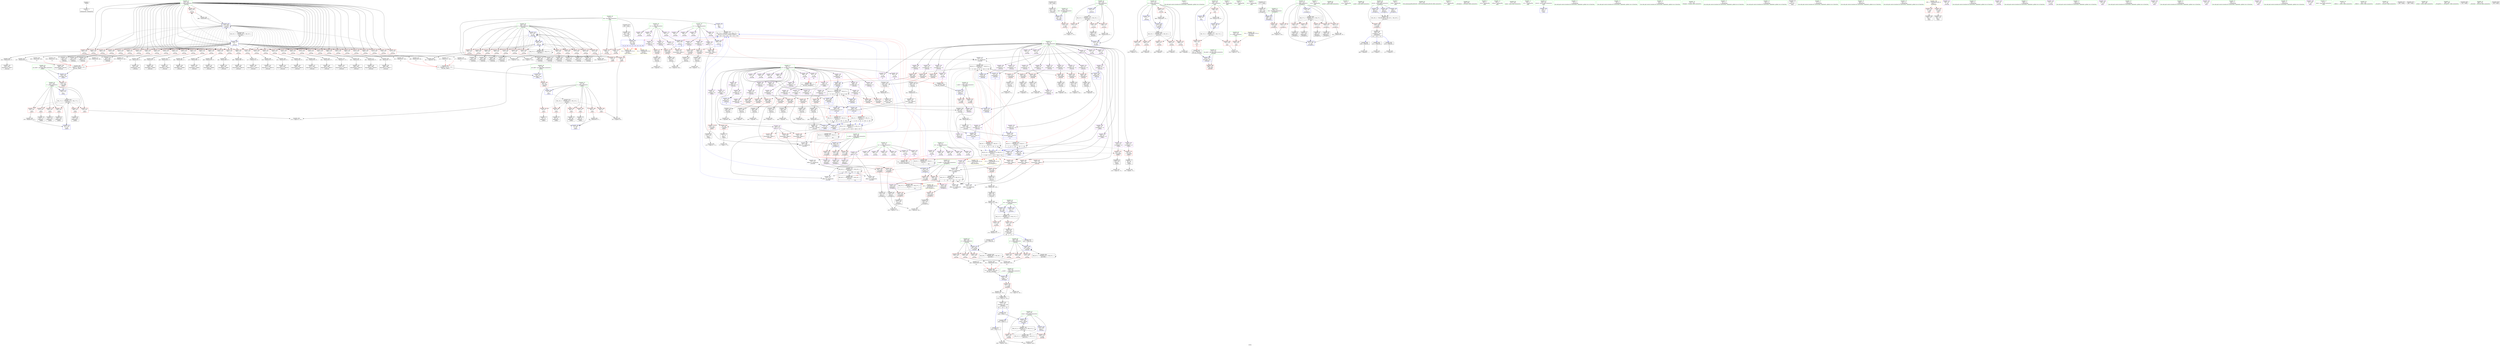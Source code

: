 digraph "SVFG" {
	label="SVFG";

	Node0x556b9930d770 [shape=record,color=grey,label="{NodeID: 0\nNullPtr}"];
	Node0x556b9930d770 -> Node0x556b9934ba40[style=solid];
	Node0x556b99370840 [shape=record,color=grey,label="{NodeID: 609\n454 = Binary(453, 97, )\n}"];
	Node0x556b99370840 -> Node0x556b9934f8f0[style=solid];
	Node0x556b99355ce0 [shape=record,color=blue,label="{NodeID: 443\n281\<--422\nj\<--inc\n_Z4worki\n}"];
	Node0x556b99355ce0 -> Node0x556b9935ce50[style=dashed];
	Node0x556b99355ce0 -> Node0x556b9935cf20[style=dashed];
	Node0x556b99355ce0 -> Node0x556b9935cff0[style=dashed];
	Node0x556b99355ce0 -> Node0x556b9935d0c0[style=dashed];
	Node0x556b99355ce0 -> Node0x556b9935d190[style=dashed];
	Node0x556b99355ce0 -> Node0x556b9935d260[style=dashed];
	Node0x556b99355ce0 -> Node0x556b9935d330[style=dashed];
	Node0x556b99355ce0 -> Node0x556b9935d400[style=dashed];
	Node0x556b99355ce0 -> Node0x556b9935d4d0[style=dashed];
	Node0x556b99355ce0 -> Node0x556b9935d5a0[style=dashed];
	Node0x556b99355ce0 -> Node0x556b9935d670[style=dashed];
	Node0x556b99355ce0 -> Node0x556b9935d740[style=dashed];
	Node0x556b99355ce0 -> Node0x556b993558d0[style=dashed];
	Node0x556b99355ce0 -> Node0x556b99355ce0[style=dashed];
	Node0x556b99355ce0 -> Node0x556b99397dc0[style=dashed];
	Node0x556b99359230 [shape=record,color=red,label="{NodeID: 277\n142\<--107\n\<--l\n_Z4fit2i\n}"];
	Node0x556b99359230 -> Node0x556b9936ebc0[style=solid];
	Node0x556b99349a40 [shape=record,color=black,label="{NodeID: 111\n371\<--370\nidxprom27\<--\n_Z4worki\n}"];
	Node0x556b993d91e0 [shape=record,color=black,label="{NodeID: 886\n104 = PHI(475, 539, 603, 616, )\n0th arg _Z4fit2i }"];
	Node0x556b993d91e0 -> Node0x556b99354210[style=solid];
	Node0x556b993a0a20 [shape=record,color=black,label="{NodeID: 720\nMR_25V_3 = PHI(MR_25V_4, MR_25V_2, )\npts\{158 \}\n}"];
	Node0x556b993a0a20 -> Node0x556b993598b0[style=dashed];
	Node0x556b993a0a20 -> Node0x556b99359980[style=dashed];
	Node0x556b993a0a20 -> Node0x556b99359a50[style=dashed];
	Node0x556b993a0a20 -> Node0x556b99354a30[style=dashed];
	Node0x556b99353030 [shape=record,color=red,label="{NodeID: 388\n567\<--566\n\<--arrayidx149\n_Z4worki\n}"];
	Node0x556b99353030 -> Node0x556b99350ad0[style=solid];
	Node0x556b9934e720 [shape=record,color=purple,label="{NodeID: 222\n626\<--22\n\<--s4\n_Z4worki\n|{<s0>17}}"];
	Node0x556b9934e720:s0 -> Node0x556b993d8f70[style=solid,color=red];
	Node0x556b9934acf0 [shape=record,color=green,label="{NodeID: 56\n277\<--278\nk\<--k_field_insensitive\n_Z4worki\n}"];
	Node0x556b9934acf0 -> Node0x556b9935ac30[style=solid];
	Node0x556b9934acf0 -> Node0x556b9935ad00[style=solid];
	Node0x556b9934acf0 -> Node0x556b9935add0[style=solid];
	Node0x556b9934acf0 -> Node0x556b9935aea0[style=solid];
	Node0x556b9934acf0 -> Node0x556b9935af70[style=solid];
	Node0x556b9934acf0 -> Node0x556b9935b040[style=solid];
	Node0x556b9934acf0 -> Node0x556b99355590[style=solid];
	Node0x556b9934acf0 -> Node0x556b99356c50[style=solid];
	Node0x556b9935bfb0 [shape=record,color=red,label="{NodeID: 333\n506\<--279\n\<--i\n_Z4worki\n}"];
	Node0x556b9935bfb0 -> Node0x556b9936ed40[style=solid];
	Node0x556b993518a0 [shape=record,color=purple,label="{NodeID: 167\n348\<--9\n\<--s1\n_Z4worki\n}"];
	Node0x556b9931b120 [shape=record,color=green,label="{NodeID: 1\n7\<--1\n\<--dummyObj\nCan only get source location for instruction, argument, global var or function.}"];
	Node0x556b993709c0 [shape=record,color=grey,label="{NodeID: 610\n460 = Binary(459, 461, )\n|{<s0>8}}"];
	Node0x556b993709c0:s0 -> Node0x556b993d9af0[style=solid,color=red];
	Node0x556b99355db0 [shape=record,color=blue,label="{NodeID: 444\n451\<--92\narrayidx74\<--\n_Z4worki\n|{<s0>8}}"];
	Node0x556b99355db0:s0 -> Node0x556b99392ab0[style=dashed,color=red];
	Node0x556b99359300 [shape=record,color=red,label="{NodeID: 278\n120\<--119\n\<--arrayidx\n_Z4fit2i\n}"];
	Node0x556b99359300 -> Node0x556b9934c1c0[style=solid];
	Node0x556b99349b10 [shape=record,color=black,label="{NodeID: 112\n374\<--373\nconv29\<--\n_Z4worki\n}"];
	Node0x556b99349b10 -> Node0x556b993721c0[style=solid];
	Node0x556b993d9500 [shape=record,color=black,label="{NodeID: 887\n272 = PHI(755, )\n0th arg _Z4worki }"];
	Node0x556b993d9500 -> Node0x556b99355180[style=solid];
	Node0x556b993a0f20 [shape=record,color=black,label="{NodeID: 721\nMR_21V_3 = PHI(MR_21V_4, MR_21V_2, )\npts\{154 \}\n}"];
	Node0x556b993a0f20 -> Node0x556b99359640[style=dashed];
	Node0x556b993a0f20 -> Node0x556b99359710[style=dashed];
	Node0x556b993a0f20 -> Node0x556b99354960[style=dashed];
	Node0x556b99353100 [shape=record,color=red,label="{NodeID: 389\n585\<--584\n\<--arrayidx161\n_Z4worki\n}"];
	Node0x556b99353100 -> Node0x556b99350e10[style=solid];
	Node0x556b9934e7f0 [shape=record,color=purple,label="{NodeID: 223\n647\<--22\n\<--s4\n_Z4worki\n}"];
	Node0x556b9934adc0 [shape=record,color=green,label="{NodeID: 57\n279\<--280\ni\<--i_field_insensitive\n_Z4worki\n}"];
	Node0x556b9934adc0 -> Node0x556b9935b110[style=solid];
	Node0x556b9934adc0 -> Node0x556b9935b1e0[style=solid];
	Node0x556b9934adc0 -> Node0x556b9935b2b0[style=solid];
	Node0x556b9934adc0 -> Node0x556b9935b380[style=solid];
	Node0x556b9934adc0 -> Node0x556b9935b450[style=solid];
	Node0x556b9934adc0 -> Node0x556b9935b520[style=solid];
	Node0x556b9934adc0 -> Node0x556b9935b5f0[style=solid];
	Node0x556b9934adc0 -> Node0x556b9935b6c0[style=solid];
	Node0x556b9934adc0 -> Node0x556b9935b790[style=solid];
	Node0x556b9934adc0 -> Node0x556b9935b860[style=solid];
	Node0x556b9934adc0 -> Node0x556b9935b930[style=solid];
	Node0x556b9934adc0 -> Node0x556b9935ba00[style=solid];
	Node0x556b9934adc0 -> Node0x556b9935bad0[style=solid];
	Node0x556b9934adc0 -> Node0x556b9935bba0[style=solid];
	Node0x556b9934adc0 -> Node0x556b9935bc70[style=solid];
	Node0x556b9934adc0 -> Node0x556b9935bd40[style=solid];
	Node0x556b9934adc0 -> Node0x556b9935be10[style=solid];
	Node0x556b9934adc0 -> Node0x556b9935bee0[style=solid];
	Node0x556b9934adc0 -> Node0x556b9935bfb0[style=solid];
	Node0x556b9934adc0 -> Node0x556b9935c080[style=solid];
	Node0x556b9934adc0 -> Node0x556b9935c150[style=solid];
	Node0x556b9934adc0 -> Node0x556b9935c220[style=solid];
	Node0x556b9934adc0 -> Node0x556b9935c2f0[style=solid];
	Node0x556b9934adc0 -> Node0x556b9935c3c0[style=solid];
	Node0x556b9934adc0 -> Node0x556b9935c490[style=solid];
	Node0x556b9934adc0 -> Node0x556b9935c560[style=solid];
	Node0x556b9934adc0 -> Node0x556b9935c630[style=solid];
	Node0x556b9934adc0 -> Node0x556b9935c700[style=solid];
	Node0x556b9934adc0 -> Node0x556b9935c7d0[style=solid];
	Node0x556b9934adc0 -> Node0x556b9935c8a0[style=solid];
	Node0x556b9934adc0 -> Node0x556b9935c970[style=solid];
	Node0x556b9934adc0 -> Node0x556b9935ca40[style=solid];
	Node0x556b9934adc0 -> Node0x556b9935cb10[style=solid];
	Node0x556b9934adc0 -> Node0x556b9935cbe0[style=solid];
	Node0x556b9934adc0 -> Node0x556b9935ccb0[style=solid];
	Node0x556b9934adc0 -> Node0x556b9935cd80[style=solid];
	Node0x556b9934adc0 -> Node0x556b99355660[style=solid];
	Node0x556b9934adc0 -> Node0x556b99356b80[style=solid];
	Node0x556b9935c080 [shape=record,color=red,label="{NodeID: 334\n511\<--279\n\<--i\n_Z4worki\n}"];
	Node0x556b9935c080 -> Node0x556b9936d0c0[style=solid];
	Node0x556b99351970 [shape=record,color=purple,label="{NodeID: 168\n768\<--9\noffset_0\<--s1\n}"];
	Node0x556b99351970 -> Node0x556b99353920[style=solid];
	Node0x556b99337da0 [shape=record,color=green,label="{NodeID: 2\n33\<--1\n.str\<--dummyObj\nGlob }"];
	Node0x556b99370b40 [shape=record,color=grey,label="{NodeID: 611\n640 = Binary(638, 639, )\n|{<s0>19}}"];
	Node0x556b99370b40:s0 -> Node0x556b993d9930[style=solid,color=red];
	Node0x556b99355e80 [shape=record,color=blue,label="{NodeID: 445\n456\<--458\narrayidx77\<--\n_Z4worki\n|{<s0>8}}"];
	Node0x556b99355e80:s0 -> Node0x556b99392fb0[style=dashed,color=red];
	Node0x556b993593d0 [shape=record,color=red,label="{NodeID: 279\n132\<--131\n\<--arrayidx5\n_Z4fit2i\n}"];
	Node0x556b993593d0 -> Node0x556b9934c430[style=solid];
	Node0x556b99349be0 [shape=record,color=black,label="{NodeID: 113\n378\<--377\nidxprom32\<--\n_Z4worki\n}"];
	Node0x556b993d9610 [shape=record,color=black,label="{NodeID: 888\n201 = PHI(657, 669, 674, )\n0th arg _Z3cmpPcS_ }"];
	Node0x556b993d9610 -> Node0x556b99354b00[style=solid];
	Node0x556b993531d0 [shape=record,color=red,label="{NodeID: 390\n593\<--592\n\<--arrayidx167\n_Z4worki\n}"];
	Node0x556b993531d0 -> Node0x556b99350fb0[style=solid];
	Node0x556b9934e8c0 [shape=record,color=purple,label="{NodeID: 224\n666\<--22\n\<--s4\n_Z4worki\n}"];
	Node0x556b9934ae90 [shape=record,color=green,label="{NodeID: 58\n281\<--282\nj\<--j_field_insensitive\n_Z4worki\n}"];
	Node0x556b9934ae90 -> Node0x556b9935ce50[style=solid];
	Node0x556b9934ae90 -> Node0x556b9935cf20[style=solid];
	Node0x556b9934ae90 -> Node0x556b9935cff0[style=solid];
	Node0x556b9934ae90 -> Node0x556b9935d0c0[style=solid];
	Node0x556b9934ae90 -> Node0x556b9935d190[style=solid];
	Node0x556b9934ae90 -> Node0x556b9935d260[style=solid];
	Node0x556b9934ae90 -> Node0x556b9935d330[style=solid];
	Node0x556b9934ae90 -> Node0x556b9935d400[style=solid];
	Node0x556b9934ae90 -> Node0x556b9935d4d0[style=solid];
	Node0x556b9934ae90 -> Node0x556b9935d5a0[style=solid];
	Node0x556b9934ae90 -> Node0x556b9935d670[style=solid];
	Node0x556b9934ae90 -> Node0x556b9935d740[style=solid];
	Node0x556b9934ae90 -> Node0x556b993558d0[style=solid];
	Node0x556b9934ae90 -> Node0x556b99355ce0[style=solid];
	Node0x556b9935c150 [shape=record,color=red,label="{NodeID: 335\n516\<--279\n\<--i\n_Z4worki\n}"];
	Node0x556b9935c150 -> Node0x556b9936d6c0[style=solid];
	Node0x556b99351a40 [shape=record,color=purple,label="{NodeID: 169\n295\<--14\n\<--s2\n_Z4worki\n}"];
	Node0x556b9933e0b0 [shape=record,color=green,label="{NodeID: 3\n35\<--1\n.str.1\<--dummyObj\nGlob }"];
	Node0x556b99370cc0 [shape=record,color=grey,label="{NodeID: 612\n313 = cmp(312, 97, )\n}"];
	Node0x556b99355f50 [shape=record,color=blue,label="{NodeID: 446\n467\<--458\narrayidx82\<--\n_Z4worki\n|{<s0>9}}"];
	Node0x556b99355f50:s0 -> Node0x556b99391bb0[style=dashed,color=red];
	Node0x556b993594a0 [shape=record,color=red,label="{NodeID: 280\n162\<--151\n\<--s.addr\n_Z4calcPc\n}"];
	Node0x556b993594a0 -> Node0x556b99357b70[style=solid];
	Node0x556b99349cb0 [shape=record,color=black,label="{NodeID: 114\n382\<--381\nidxprom34\<--\n_Z4worki\n}"];
	Node0x556b993d97a0 [shape=record,color=black,label="{NodeID: 889\n202 = PHI(658, 670, 675, )\n1st arg _Z3cmpPcS_ }"];
	Node0x556b993d97a0 -> Node0x556b99354bd0[style=solid];
	Node0x556b993532a0 [shape=record,color=red,label="{NodeID: 391\n722\<--719\n\<--__x.addr\n_ZSt3absx\n}"];
	Node0x556b993532a0 -> Node0x556b9936c0a0[style=solid];
	Node0x556b993532a0 -> Node0x556b9936f4c0[style=solid];
	Node0x556b993532a0 -> Node0x556b993718c0[style=solid];
	Node0x556b9934e990 [shape=record,color=purple,label="{NodeID: 225\n674\<--22\n\<--s4\n_Z4worki\n|{<s0>27}}"];
	Node0x556b9934e990:s0 -> Node0x556b993d9610[style=solid,color=red];
	Node0x556b9934af60 [shape=record,color=green,label="{NodeID: 59\n283\<--284\nx\<--x_field_insensitive\n_Z4worki\n}"];
	Node0x556b9934af60 -> Node0x556b9935d810[style=solid];
	Node0x556b9934af60 -> Node0x556b9935d8e0[style=solid];
	Node0x556b9934af60 -> Node0x556b9935d9b0[style=solid];
	Node0x556b9934af60 -> Node0x556b99356430[style=solid];
	Node0x556b9935c220 [shape=record,color=red,label="{NodeID: 336\n525\<--279\n\<--i\n_Z4worki\n}"];
	Node0x556b9935c220 -> Node0x556b9936cc40[style=solid];
	Node0x556b99351b10 [shape=record,color=purple,label="{NodeID: 170\n303\<--14\n\<--s2\n_Z4worki\n}"];
	Node0x556b99351b10 -> Node0x556b99355320[style=solid];
	Node0x556b9932a2a0 [shape=record,color=green,label="{NodeID: 4\n37\<--1\n.str.2\<--dummyObj\nGlob }"];
	Node0x556b99370e40 [shape=record,color=grey,label="{NodeID: 613\n224 = cmp(222, 223, )\n}"];
	Node0x556b99356020 [shape=record,color=blue,label="{NodeID: 447\n472\<--92\narrayidx85\<--\n_Z4worki\n|{<s0>9}}"];
	Node0x556b99356020:s0 -> Node0x556b993920b0[style=dashed,color=red];
	Node0x556b99359570 [shape=record,color=red,label="{NodeID: 281\n178\<--151\n\<--s.addr\n_Z4calcPc\n}"];
	Node0x556b99359570 -> Node0x556b99357d10[style=solid];
	Node0x556b9934eee0 [shape=record,color=black,label="{NodeID: 115\n387\<--386\nidxprom36\<--\n_Z4worki\n}"];
	Node0x556b993d9930 [shape=record,color=black,label="{NodeID: 890\n718 = PHI(631, 640, 652, )\n0th arg _ZSt3absx }"];
	Node0x556b993d9930 -> Node0x556b99366980[style=solid];
	Node0x556b99353370 [shape=record,color=red,label="{NodeID: 392\n752\<--732\n\<--t\nmain\n}"];
	Node0x556b99353370 -> Node0x556b993724c0[style=solid];
	Node0x556b9934ea60 [shape=record,color=purple,label="{NodeID: 226\n683\<--22\n\<--s4\n_Z4worki\n}"];
	Node0x556b9934b030 [shape=record,color=green,label="{NodeID: 60\n285\<--286\ny\<--y_field_insensitive\n_Z4worki\n}"];
	Node0x556b9934b030 -> Node0x556b9935da80[style=solid];
	Node0x556b9934b030 -> Node0x556b9935db50[style=solid];
	Node0x556b9934b030 -> Node0x556b9935dc20[style=solid];
	Node0x556b9934b030 -> Node0x556b99356500[style=solid];
	Node0x556b9935c2f0 [shape=record,color=red,label="{NodeID: 337\n533\<--279\n\<--i\n_Z4worki\n}"];
	Node0x556b9935c2f0 -> Node0x556b9936e440[style=solid];
	Node0x556b99351be0 [shape=record,color=purple,label="{NodeID: 171\n328\<--14\narrayidx8\<--s2\n_Z4worki\n}"];
	Node0x556b99351be0 -> Node0x556b9935ddc0[style=solid];
	Node0x556b99328bc0 [shape=record,color=green,label="{NodeID: 5\n39\<--1\n.str.3\<--dummyObj\nGlob }"];
	Node0x556b99370fc0 [shape=record,color=grey,label="{NodeID: 614\n319 = cmp(317, 318, )\n}"];
	Node0x556b993560f0 [shape=record,color=blue,label="{NodeID: 448\n509\<--505\narrayidx110\<--conv107\n_Z4worki\n|{<s0>10}}"];
	Node0x556b993560f0:s0 -> Node0x556b99392ab0[style=dashed,color=red];
	Node0x556b99359640 [shape=record,color=red,label="{NodeID: 282\n175\<--153\n\<--res\n_Z4calcPc\n}"];
	Node0x556b99359640 -> Node0x556b9936f940[style=solid];
	Node0x556b9934ef70 [shape=record,color=black,label="{NodeID: 116\n390\<--389\nconv38\<--\n_Z4worki\n}"];
	Node0x556b9934ef70 -> Node0x556b99372640[style=solid];
	Node0x556b993d9af0 [shape=record,color=black,label="{NodeID: 891\n54 = PHI(460, 512, 577, 612, )\n0th arg _Z4fit1i }"];
	Node0x556b993d9af0 -> Node0x556b99353e00[style=solid];
	Node0x556b99353440 [shape=record,color=red,label="{NodeID: 393\n751\<--734\n\<--i\nmain\n}"];
	Node0x556b99353440 -> Node0x556b993724c0[style=solid];
	Node0x556b9934eb30 [shape=record,color=purple,label="{NodeID: 227\n770\<--22\noffset_0\<--s4\n}"];
	Node0x556b9934eb30 -> Node0x556b993539f0[style=solid];
	Node0x556b9934eb30 -> Node0x556b99353ac0[style=solid];
	Node0x556b9934eb30 -> Node0x556b99353b90[style=solid];
	Node0x556b9934eb30 -> Node0x556b99355800[style=solid];
	Node0x556b9934b100 [shape=record,color=green,label="{NodeID: 61\n291\<--292\nprintf\<--printf_field_insensitive\n}"];
	Node0x556b9935c3c0 [shape=record,color=red,label="{NodeID: 338\n538\<--279\n\<--i\n_Z4worki\n}"];
	Node0x556b9935c3c0 -> Node0x556b9936d840[style=solid];
	Node0x556b99351cb0 [shape=record,color=purple,label="{NodeID: 172\n342\<--14\narrayidx17\<--s2\n_Z4worki\n}"];
	Node0x556b99351cb0 -> Node0x556b9935df60[style=solid];
	Node0x556b99328c80 [shape=record,color=green,label="{NodeID: 6\n41\<--1\n.str.4\<--dummyObj\nGlob }"];
	Node0x556b99371140 [shape=record,color=grey,label="{NodeID: 615\n522 = cmp(521, 523, )\n}"];
	Node0x556b993561c0 [shape=record,color=blue,label="{NodeID: 449\n536\<--532\narrayidx128\<--conv125\n_Z4worki\n|{<s0>11}}"];
	Node0x556b993561c0:s0 -> Node0x556b99391bb0[style=dashed,color=red];
	Node0x556b99359710 [shape=record,color=red,label="{NodeID: 283\n194\<--153\n\<--res\n_Z4calcPc\n}"];
	Node0x556b99359710 -> Node0x556b9934c910[style=solid];
	Node0x556b9934f000 [shape=record,color=black,label="{NodeID: 117\n394\<--393\nidxprom41\<--\n_Z4worki\n}"];
	Node0x556b99353510 [shape=record,color=red,label="{NodeID: 394\n755\<--734\n\<--i\nmain\n|{<s0>34}}"];
	Node0x556b99353510:s0 -> Node0x556b993d9500[style=solid,color=red];
	Node0x556b9934ec00 [shape=record,color=purple,label="{NodeID: 228\n643\<--25\n\<--s5\n_Z4worki\n}"];
	Node0x556b9934b200 [shape=record,color=green,label="{NodeID: 62\n297\<--298\nscanf\<--scanf_field_insensitive\n}"];
	Node0x556b99390cb0 [shape=record,color=black,label="{NodeID: 671\nMR_29V_4 = PHI(MR_29V_5, MR_29V_2, MR_29V_3, )\npts\{204 \}\n}"];
	Node0x556b99390cb0 -> Node0x556b99359bf0[style=dashed];
	Node0x556b9935c490 [shape=record,color=red,label="{NodeID: 339\n544\<--279\n\<--i\n_Z4worki\n}"];
	Node0x556b9935c490 -> Node0x556b9936dcc0[style=solid];
	Node0x556b99351d80 [shape=record,color=purple,label="{NodeID: 173\n355\<--14\n\<--s2\n_Z4worki\n}"];
	Node0x556b99328d40 [shape=record,color=green,label="{NodeID: 7\n43\<--1\nstdin\<--dummyObj\nGlob }"];
	Node0x556b993712c0 [shape=record,color=grey,label="{NodeID: 616\n587 = cmp(586, 185, )\n}"];
	Node0x556b99356290 [shape=record,color=blue,label="{NodeID: 450\n574\<--570\narrayidx155\<--conv152\n_Z4worki\n|{<s0>12}}"];
	Node0x556b99356290:s0 -> Node0x556b99392fb0[style=dashed,color=red];
	Node0x556b993597e0 [shape=record,color=red,label="{NodeID: 284\n172\<--155\n\<--len\n_Z4calcPc\n}"];
	Node0x556b993597e0 -> Node0x556b993727c0[style=solid];
	Node0x556b9934f0d0 [shape=record,color=black,label="{NodeID: 118\n398\<--397\nidxprom43\<--\n_Z4worki\n}"];
	Node0x556b993535e0 [shape=record,color=red,label="{NodeID: 395\n758\<--734\n\<--i\nmain\n}"];
	Node0x556b993535e0 -> Node0x556b9936e8c0[style=solid];
	Node0x556b9934ecd0 [shape=record,color=purple,label="{NodeID: 229\n658\<--25\n\<--s5\n_Z4worki\n|{<s0>23}}"];
	Node0x556b9934ecd0:s0 -> Node0x556b993d97a0[style=solid,color=red];
	Node0x556b9934b300 [shape=record,color=green,label="{NodeID: 63\n352\<--353\nllvm.memcpy.p0i8.p0i8.i64\<--llvm.memcpy.p0i8.p0i8.i64_field_insensitive\n}"];
	Node0x556b993911b0 [shape=record,color=black,label="{NodeID: 672\nMR_4V_33 = PHI(MR_4V_15, MR_4V_5, )\npts\{21 \}\n|{|<s5>16|<s6>17|<s7>23|<s8>26|<s9>27}}"];
	Node0x556b993911b0 -> Node0x556b993536b0[style=dashed];
	Node0x556b993911b0 -> Node0x556b99353780[style=dashed];
	Node0x556b993911b0 -> Node0x556b99353850[style=dashed];
	Node0x556b993911b0 -> Node0x556b99355730[style=dashed];
	Node0x556b993911b0 -> Node0x556b993952b0[style=dashed];
	Node0x556b993911b0:s5 -> Node0x556b993a3fe0[style=dashed,color=red];
	Node0x556b993911b0:s6 -> Node0x556b993a3fe0[style=dashed,color=red];
	Node0x556b993911b0:s7 -> Node0x556b993a5b40[style=dashed,color=red];
	Node0x556b993911b0:s8 -> Node0x556b993a5b40[style=dashed,color=red];
	Node0x556b993911b0:s9 -> Node0x556b993a5b40[style=dashed,color=red];
	Node0x556b9935c560 [shape=record,color=red,label="{NodeID: 340\n555\<--279\n\<--i\n_Z4worki\n}"];
	Node0x556b9935c560 -> Node0x556b9936fac0[style=solid];
	Node0x556b99351e50 [shape=record,color=purple,label="{NodeID: 174\n771\<--14\noffset_0\<--s2\n}"];
	Node0x556b99351e50 -> Node0x556b99353c60[style=solid];
	Node0x556b99328e00 [shape=record,color=green,label="{NodeID: 8\n44\<--1\n.str.5\<--dummyObj\nGlob }"];
	Node0x556b99371440 [shape=record,color=grey,label="{NodeID: 617\n609 = cmp(608, 7, )\n}"];
	Node0x556b99356360 [shape=record,color=blue,label="{NodeID: 451\n600\<--596\narrayidx173\<--conv170\n_Z4worki\n|{<s0>13}}"];
	Node0x556b99356360:s0 -> Node0x556b993920b0[style=dashed,color=red];
	Node0x556b993598b0 [shape=record,color=red,label="{NodeID: 285\n171\<--157\n\<--i\n_Z4calcPc\n}"];
	Node0x556b993598b0 -> Node0x556b993727c0[style=solid];
	Node0x556b9934f1a0 [shape=record,color=black,label="{NodeID: 119\n403\<--402\nidxprom46\<--\n_Z4worki\n}"];
	Node0x556b993536b0 [shape=record,color=red,label="{NodeID: 396\n774\<--767\ndummyVal\<--offset_0\n_Z4worki\n}"];
	Node0x556b993536b0 -> Node0x556b993566a0[style=solid];
	Node0x556b9934eda0 [shape=record,color=purple,label="{NodeID: 230\n662\<--25\n\<--s5\n_Z4worki\n}"];
	Node0x556b9934b400 [shape=record,color=green,label="{NodeID: 64\n633\<--634\n_ZSt3absx\<--_ZSt3absx_field_insensitive\n}"];
	Node0x556b993916b0 [shape=record,color=black,label="{NodeID: 673\nMR_6V_34 = PHI(MR_6V_16, MR_6V_5, )\npts\{24 \}\n|{|<s5>16|<s6>17|<s7>23|<s8>26|<s9>27}}"];
	Node0x556b993916b0 -> Node0x556b993539f0[style=dashed];
	Node0x556b993916b0 -> Node0x556b99353ac0[style=dashed];
	Node0x556b993916b0 -> Node0x556b99353b90[style=dashed];
	Node0x556b993916b0 -> Node0x556b99355800[style=dashed];
	Node0x556b993916b0 -> Node0x556b9938a9b0[style=dashed];
	Node0x556b993916b0:s5 -> Node0x556b993a3fe0[style=dashed,color=red];
	Node0x556b993916b0:s6 -> Node0x556b993a3fe0[style=dashed,color=red];
	Node0x556b993916b0:s7 -> Node0x556b993a5b40[style=dashed,color=red];
	Node0x556b993916b0:s8 -> Node0x556b993a5b40[style=dashed,color=red];
	Node0x556b993916b0:s9 -> Node0x556b993a5b40[style=dashed,color=red];
	Node0x556b9935c630 [shape=record,color=red,label="{NodeID: 341\n563\<--279\n\<--i\n_Z4worki\n}"];
	Node0x556b9935c630 -> Node0x556b9936eec0[style=solid];
	Node0x556b99351f20 [shape=record,color=purple,label="{NodeID: 175\n69\<--19\narrayidx\<--s3\n_Z4fit1i\n}"];
	Node0x556b99351f20 -> Node0x556b99358bb0[style=solid];
	Node0x556b993293a0 [shape=record,color=green,label="{NodeID: 9\n46\<--1\n.str.6\<--dummyObj\nGlob }"];
	Node0x556b993715c0 [shape=record,color=grey,label="{NodeID: 618\n427 = cmp(425, 426, )\n}"];
	Node0x556b99356430 [shape=record,color=blue,label="{NodeID: 452\n283\<--624\nx\<--call188\n_Z4worki\n}"];
	Node0x556b99356430 -> Node0x556b9935d810[style=dashed];
	Node0x556b99356430 -> Node0x556b9935d8e0[style=dashed];
	Node0x556b99356430 -> Node0x556b9935d9b0[style=dashed];
	Node0x556b99356430 -> Node0x556b99356430[style=dashed];
	Node0x556b99356430 -> Node0x556b993982c0[style=dashed];
	Node0x556b99359980 [shape=record,color=red,label="{NodeID: 286\n179\<--157\n\<--i\n_Z4calcPc\n}"];
	Node0x556b99359980 -> Node0x556b9934c6a0[style=solid];
	Node0x556b9934f270 [shape=record,color=black,label="{NodeID: 120\n406\<--405\nconv48\<--\n_Z4worki\n}"];
	Node0x556b9934f270 -> Node0x556b99371ec0[style=solid];
	Node0x556b99353780 [shape=record,color=red,label="{NodeID: 397\n777\<--767\ndummyVal\<--offset_0\n_Z4worki\n}"];
	Node0x556b99353780 -> Node0x556b99356840[style=solid];
	Node0x556b99356d10 [shape=record,color=purple,label="{NodeID: 231\n670\<--25\n\<--s5\n_Z4worki\n|{<s0>26}}"];
	Node0x556b99356d10:s0 -> Node0x556b993d97a0[style=solid,color=red];
	Node0x556b9934b500 [shape=record,color=green,label="{NodeID: 65\n719\<--720\n__x.addr\<--__x.addr_field_insensitive\n_ZSt3absx\n}"];
	Node0x556b9934b500 -> Node0x556b993532a0[style=solid];
	Node0x556b9934b500 -> Node0x556b99366980[style=solid];
	Node0x556b99391bb0 [shape=record,color=black,label="{NodeID: 674\nMR_4V_2 = PHI(MR_4V_4, MR_4V_1, )\npts\{21 \}\n|{|<s3>9|<s4>11|<s5>13|<s6>15}}"];
	Node0x556b99391bb0 -> Node0x556b99359300[style=dashed];
	Node0x556b99391bb0 -> Node0x556b993543b0[style=dashed];
	Node0x556b99391bb0 -> Node0x556b99391bb0[style=dashed];
	Node0x556b99391bb0:s3 -> Node0x556b993911b0[style=dashed,color=blue];
	Node0x556b99391bb0:s4 -> Node0x556b993911b0[style=dashed,color=blue];
	Node0x556b99391bb0:s5 -> Node0x556b993911b0[style=dashed,color=blue];
	Node0x556b99391bb0:s6 -> Node0x556b993911b0[style=dashed,color=blue];
	Node0x556b9935c700 [shape=record,color=red,label="{NodeID: 342\n571\<--279\n\<--i\n_Z4worki\n}"];
	Node0x556b9935c700 -> Node0x556b9936cdc0[style=solid];
	Node0x556b99351ff0 [shape=record,color=purple,label="{NodeID: 176\n77\<--19\narrayidx3\<--s3\n_Z4fit1i\n}"];
	Node0x556b99351ff0 -> Node0x556b99353fa0[style=solid];
	Node0x556b99329430 [shape=record,color=green,label="{NodeID: 10\n48\<--1\nstdout\<--dummyObj\nGlob }"];
	Node0x556b99371740 [shape=record,color=grey,label="{NodeID: 619\n238 = cmp(231, 237, )\n}"];
	Node0x556b99356500 [shape=record,color=blue,label="{NodeID: 453\n285\<--627\ny\<--call189\n_Z4worki\n}"];
	Node0x556b99356500 -> Node0x556b9935da80[style=dashed];
	Node0x556b99356500 -> Node0x556b9935db50[style=dashed];
	Node0x556b99356500 -> Node0x556b9935dc20[style=dashed];
	Node0x556b99356500 -> Node0x556b99356500[style=dashed];
	Node0x556b99356500 -> Node0x556b993987c0[style=dashed];
	Node0x556b99359a50 [shape=record,color=red,label="{NodeID: 287\n190\<--157\n\<--i\n_Z4calcPc\n}"];
	Node0x556b99359a50 -> Node0x556b9936f1c0[style=solid];
	Node0x556b9934f340 [shape=record,color=black,label="{NodeID: 121\n410\<--409\nidxprom51\<--\n_Z4worki\n}"];
	Node0x556b9936c0a0 [shape=record,color=black,label="{NodeID: 564\n725 = PHI(723, 722, )\n}"];
	Node0x556b9936c0a0 -> Node0x556b99351220[style=solid];
	Node0x556b99353850 [shape=record,color=red,label="{NodeID: 398\n779\<--767\ndummyVal\<--offset_0\n_Z4worki\n}"];
	Node0x556b99353850 -> Node0x556b993569e0[style=solid];
	Node0x556b99356da0 [shape=record,color=purple,label="{NodeID: 232\n679\<--25\n\<--s5\n_Z4worki\n}"];
	Node0x556b9934b5d0 [shape=record,color=green,label="{NodeID: 66\n727\<--728\nmain\<--main_field_insensitive\n}"];
	Node0x556b993920b0 [shape=record,color=black,label="{NodeID: 675\nMR_6V_2 = PHI(MR_6V_4, MR_6V_1, )\npts\{24 \}\n|{|<s3>9|<s4>11|<s5>13|<s6>15}}"];
	Node0x556b993920b0 -> Node0x556b993593d0[style=dashed];
	Node0x556b993920b0 -> Node0x556b99354480[style=dashed];
	Node0x556b993920b0 -> Node0x556b993920b0[style=dashed];
	Node0x556b993920b0:s3 -> Node0x556b993916b0[style=dashed,color=blue];
	Node0x556b993920b0:s4 -> Node0x556b993916b0[style=dashed,color=blue];
	Node0x556b993920b0:s5 -> Node0x556b993916b0[style=dashed,color=blue];
	Node0x556b993920b0:s6 -> Node0x556b993916b0[style=dashed,color=blue];
	Node0x556b9935c7d0 [shape=record,color=red,label="{NodeID: 343\n576\<--279\n\<--i\n_Z4worki\n}"];
	Node0x556b9935c7d0 -> Node0x556b9936db40[style=solid];
	Node0x556b993520c0 [shape=record,color=purple,label="{NodeID: 177\n119\<--19\narrayidx\<--s3\n_Z4fit2i\n}"];
	Node0x556b993520c0 -> Node0x556b99359300[style=solid];
	Node0x556b993294f0 [shape=record,color=green,label="{NodeID: 11\n49\<--1\n.str.7\<--dummyObj\nGlob }"];
	Node0x556b993718c0 [shape=record,color=grey,label="{NodeID: 620\n724 = cmp(722, 161, )\n}"];
	Node0x556b993565d0 [shape=record,color=blue,label="{NodeID: 454\n275\<--641\nminn\<--call195\n_Z4worki\n}"];
	Node0x556b993565d0 -> Node0x556b9939d2c0[style=dashed];
	Node0x556b99359b20 [shape=record,color=red,label="{NodeID: 288\n182\<--181\n\<--arrayidx\n_Z4calcPc\n}"];
	Node0x556b99359b20 -> Node0x556b9934c770[style=solid];
	Node0x556b9934f410 [shape=record,color=black,label="{NodeID: 122\n414\<--413\nidxprom53\<--\n_Z4worki\n}"];
	Node0x556b9936c640 [shape=record,color=grey,label="{NodeID: 565\n598 = Binary(597, 97, )\n}"];
	Node0x556b9936c640 -> Node0x556b99351150[style=solid];
	Node0x556b99353920 [shape=record,color=red,label="{NodeID: 399\n769\<--768\ndummyVal\<--offset_0\n_Z4worki\n}"];
	Node0x556b99353920 -> Node0x556b99355730[style=solid];
	Node0x556b99356e70 [shape=record,color=purple,label="{NodeID: 233\n702\<--25\n\<--s5\n_Z4worki\n}"];
	Node0x556b9934b6d0 [shape=record,color=green,label="{NodeID: 67\n730\<--731\nretval\<--retval_field_insensitive\nmain\n}"];
	Node0x556b9934b6d0 -> Node0x556b99366a50[style=solid];
	Node0x556b993925b0 [shape=record,color=black,label="{NodeID: 676\nMR_17V_3 = PHI(MR_17V_4, MR_17V_2, )\npts\{108 \}\n}"];
	Node0x556b993925b0 -> Node0x556b99358e20[style=dashed];
	Node0x556b993925b0 -> Node0x556b99358ef0[style=dashed];
	Node0x556b993925b0 -> Node0x556b99358fc0[style=dashed];
	Node0x556b993925b0 -> Node0x556b99359090[style=dashed];
	Node0x556b993925b0 -> Node0x556b99359160[style=dashed];
	Node0x556b993925b0 -> Node0x556b99359230[style=dashed];
	Node0x556b993925b0 -> Node0x556b99354550[style=dashed];
	Node0x556b9935c8a0 [shape=record,color=red,label="{NodeID: 344\n581\<--279\n\<--i\n_Z4worki\n}"];
	Node0x556b9935c8a0 -> Node0x556b9936e740[style=solid];
	Node0x556b99352190 [shape=record,color=purple,label="{NodeID: 178\n126\<--19\narrayidx3\<--s3\n_Z4fit2i\n}"];
	Node0x556b99352190 -> Node0x556b993543b0[style=solid];
	Node0x556b993295b0 [shape=record,color=green,label="{NodeID: 12\n73\<--1\n\<--dummyObj\nCan only get source location for instruction, argument, global var or function.}"];
	Node0x556b99371a40 [shape=record,color=grey,label="{NodeID: 621\n255 = cmp(248, 254, )\n}"];
	Node0x556b993566a0 [shape=record,color=blue, style = dotted,label="{NodeID: 455\n773\<--774\noffset_0\<--dummyVal\n_Z4worki\n}"];
	Node0x556b993566a0 -> Node0x556b9939c8c0[style=dashed];
	Node0x556b99359bf0 [shape=record,color=red,label="{NodeID: 289\n267\<--203\n\<--retval\n_Z3cmpPcS_\n}"];
	Node0x556b99359bf0 -> Node0x556b9934a0a0[style=solid];
	Node0x556b9934f4e0 [shape=record,color=black,label="{NodeID: 123\n431\<--430\nidxprom59\<--add\n_Z4worki\n}"];
	Node0x556b993a3fe0 [shape=record,color=yellow,style=double,label="{NodeID: 732\n27V_1 = ENCHI(MR_27V_0)\npts\{21 24 \}\nFun[_Z4calcPc]}"];
	Node0x556b993a3fe0 -> Node0x556b99359b20[style=dashed];
	Node0x556b9936c7c0 [shape=record,color=grey,label="{NodeID: 566\n422 = Binary(421, 97, )\n}"];
	Node0x556b9936c7c0 -> Node0x556b99355ce0[style=solid];
	Node0x556b993539f0 [shape=record,color=red,label="{NodeID: 400\n776\<--770\ndummyVal\<--offset_0\n_Z4worki\n}"];
	Node0x556b993539f0 -> Node0x556b99356770[style=solid];
	Node0x556b99356f40 [shape=record,color=purple,label="{NodeID: 234\n773\<--25\noffset_0\<--s5\n}"];
	Node0x556b99356f40 -> Node0x556b993566a0[style=solid];
	Node0x556b99356f40 -> Node0x556b99356840[style=solid];
	Node0x556b99356f40 -> Node0x556b993569e0[style=solid];
	Node0x556b9934b7a0 [shape=record,color=green,label="{NodeID: 68\n732\<--733\nt\<--t_field_insensitive\nmain\n}"];
	Node0x556b9934b7a0 -> Node0x556b99353370[style=solid];
	Node0x556b99392ab0 [shape=record,color=black,label="{NodeID: 677\nMR_4V_2 = PHI(MR_4V_4, MR_4V_1, )\npts\{21 \}\n|{|<s3>8|<s4>10|<s5>12|<s6>14}}"];
	Node0x556b99392ab0 -> Node0x556b99358bb0[style=dashed];
	Node0x556b99392ab0 -> Node0x556b99353fa0[style=dashed];
	Node0x556b99392ab0 -> Node0x556b99392ab0[style=dashed];
	Node0x556b99392ab0:s3 -> Node0x556b993911b0[style=dashed,color=blue];
	Node0x556b99392ab0:s4 -> Node0x556b993911b0[style=dashed,color=blue];
	Node0x556b99392ab0:s5 -> Node0x556b993911b0[style=dashed,color=blue];
	Node0x556b99392ab0:s6 -> Node0x556b993911b0[style=dashed,color=blue];
	Node0x556b9935c970 [shape=record,color=red,label="{NodeID: 345\n589\<--279\n\<--i\n_Z4worki\n}"];
	Node0x556b9935c970 -> Node0x556b9936cf40[style=solid];
	Node0x556b99352260 [shape=record,color=purple,label="{NodeID: 179\n347\<--19\n\<--s3\n_Z4worki\n}"];
	Node0x556b99329710 [shape=record,color=green,label="{NodeID: 13\n79\<--1\n\<--dummyObj\nCan only get source location for instruction, argument, global var or function.}"];
	Node0x556b99371bc0 [shape=record,color=grey,label="{NodeID: 622\n345 = cmp(344, 73, )\n}"];
	Node0x556b99356770 [shape=record,color=blue, style = dotted,label="{NodeID: 456\n775\<--776\noffset_0\<--dummyVal\n_Z4worki\n}"];
	Node0x556b99356770 -> Node0x556b9939cdc0[style=dashed];
	Node0x556b99359cc0 [shape=record,color=red,label="{NodeID: 290\n215\<--205\n\<--s1.addr\n_Z3cmpPcS_\n}"];
	Node0x556b99359cc0 -> Node0x556b99357c40[style=solid];
	Node0x556b9934f5b0 [shape=record,color=black,label="{NodeID: 124\n434\<--433\nconv61\<--\n_Z4worki\n}"];
	Node0x556b9934f5b0 -> Node0x556b993736c0[style=solid];
	Node0x556b993a40c0 [shape=record,color=yellow,style=double,label="{NodeID: 733\n2V_1 = ENCHI(MR_2V_0)\npts\{8 \}\nFun[_Z4fit2i]}"];
	Node0x556b993a40c0 -> Node0x556b993581f0[style=dashed];
	Node0x556b9936c940 [shape=record,color=grey,label="{NodeID: 567\n595 = Binary(594, 97, )\n}"];
	Node0x556b9936c940 -> Node0x556b99351080[style=solid];
	Node0x556b99353ac0 [shape=record,color=red,label="{NodeID: 401\n778\<--770\ndummyVal\<--offset_0\n_Z4worki\n}"];
	Node0x556b99353ac0 -> Node0x556b99356910[style=solid];
	Node0x556b99357010 [shape=record,color=purple,label="{NodeID: 235\n646\<--29\n\<--s6\n_Z4worki\n}"];
	Node0x556b9934b870 [shape=record,color=green,label="{NodeID: 69\n734\<--735\ni\<--i_field_insensitive\nmain\n}"];
	Node0x556b9934b870 -> Node0x556b99353440[style=solid];
	Node0x556b9934b870 -> Node0x556b99353510[style=solid];
	Node0x556b9934b870 -> Node0x556b993535e0[style=solid];
	Node0x556b9934b870 -> Node0x556b99366b20[style=solid];
	Node0x556b9934b870 -> Node0x556b99366bf0[style=solid];
	Node0x556b99392fb0 [shape=record,color=black,label="{NodeID: 678\nMR_6V_2 = PHI(MR_6V_4, MR_6V_1, )\npts\{24 \}\n|{|<s3>8|<s4>10|<s5>12|<s6>14}}"];
	Node0x556b99392fb0 -> Node0x556b99358c80[style=dashed];
	Node0x556b99392fb0 -> Node0x556b99354070[style=dashed];
	Node0x556b99392fb0 -> Node0x556b99392fb0[style=dashed];
	Node0x556b99392fb0:s3 -> Node0x556b993916b0[style=dashed,color=blue];
	Node0x556b99392fb0:s4 -> Node0x556b993916b0[style=dashed,color=blue];
	Node0x556b99392fb0:s5 -> Node0x556b993916b0[style=dashed,color=blue];
	Node0x556b99392fb0:s6 -> Node0x556b993916b0[style=dashed,color=blue];
	Node0x556b9935ca40 [shape=record,color=red,label="{NodeID: 346\n597\<--279\n\<--i\n_Z4worki\n}"];
	Node0x556b9935ca40 -> Node0x556b9936c640[style=solid];
	Node0x556b99352330 [shape=record,color=purple,label="{NodeID: 180\n365\<--19\narrayidx24\<--s3\n_Z4worki\n}"];
	Node0x556b99352330 -> Node0x556b9935e030[style=solid];
	Node0x556b993297d0 [shape=record,color=green,label="{NodeID: 14\n92\<--1\n\<--dummyObj\nCan only get source location for instruction, argument, global var or function.}"];
	Node0x556b99371d40 [shape=record,color=grey,label="{NodeID: 623\n338 = cmp(337, 73, )\n}"];
	Node0x556b99356840 [shape=record,color=blue, style = dotted,label="{NodeID: 457\n773\<--777\noffset_0\<--dummyVal\n_Z4worki\n}"];
	Node0x556b99356840 -> Node0x556b9939c8c0[style=dashed];
	Node0x556b99359d90 [shape=record,color=red,label="{NodeID: 291\n226\<--205\n\<--s1.addr\n_Z3cmpPcS_\n}"];
	Node0x556b99359d90 -> Node0x556b99357de0[style=solid];
	Node0x556b9934f680 [shape=record,color=black,label="{NodeID: 125\n439\<--438\nidxprom65\<--add64\n_Z4worki\n}"];
	Node0x556b9936cac0 [shape=record,color=grey,label="{NodeID: 568\n430 = Binary(429, 97, )\n}"];
	Node0x556b9936cac0 -> Node0x556b9934f4e0[style=solid];
	Node0x556b99353b90 [shape=record,color=red,label="{NodeID: 402\n780\<--770\ndummyVal\<--offset_0\n_Z4worki\n}"];
	Node0x556b99353b90 -> Node0x556b99356ab0[style=solid];
	Node0x556b993570e0 [shape=record,color=purple,label="{NodeID: 236\n665\<--29\n\<--s6\n_Z4worki\n}"];
	Node0x556b9934b940 [shape=record,color=green,label="{NodeID: 70\n741\<--742\nfreopen\<--freopen_field_insensitive\n}"];
	Node0x556b993934b0 [shape=record,color=black,label="{NodeID: 679\nMR_10V_3 = PHI(MR_10V_4, MR_10V_2, )\npts\{58 \}\n}"];
	Node0x556b993934b0 -> Node0x556b993586d0[style=dashed];
	Node0x556b993934b0 -> Node0x556b993587a0[style=dashed];
	Node0x556b993934b0 -> Node0x556b99358870[style=dashed];
	Node0x556b993934b0 -> Node0x556b99358940[style=dashed];
	Node0x556b993934b0 -> Node0x556b99358a10[style=dashed];
	Node0x556b993934b0 -> Node0x556b99358ae0[style=dashed];
	Node0x556b993934b0 -> Node0x556b99354140[style=dashed];
	Node0x556b9935cb10 [shape=record,color=red,label="{NodeID: 347\n602\<--279\n\<--i\n_Z4worki\n}"];
	Node0x556b9935cb10 -> Node0x556b9936e2c0[style=solid];
	Node0x556b99352400 [shape=record,color=purple,label="{NodeID: 181\n383\<--19\narrayidx35\<--s3\n_Z4worki\n}"];
	Node0x556b99352400 -> Node0x556b99355a70[style=solid];
	Node0x556b993298d0 [shape=record,color=green,label="{NodeID: 15\n97\<--1\n\<--dummyObj\nCan only get source location for instruction, argument, global var or function.}"];
	Node0x556b99371ec0 [shape=record,color=grey,label="{NodeID: 624\n407 = cmp(406, 73, )\n}"];
	Node0x556b99356910 [shape=record,color=blue, style = dotted,label="{NodeID: 458\n775\<--778\noffset_0\<--dummyVal\n_Z4worki\n}"];
	Node0x556b99356910 -> Node0x556b9939cdc0[style=dashed];
	Node0x556b99359e60 [shape=record,color=red,label="{NodeID: 292\n243\<--205\n\<--s1.addr\n_Z3cmpPcS_\n}"];
	Node0x556b99359e60 -> Node0x556b99357f80[style=solid];
	Node0x556b9934f750 [shape=record,color=black,label="{NodeID: 126\n442\<--441\nconv67\<--\n_Z4worki\n}"];
	Node0x556b9934f750 -> Node0x556b99373fc0[style=solid];
	Node0x556b9936cc40 [shape=record,color=grey,label="{NodeID: 569\n526 = Binary(525, 97, )\n}"];
	Node0x556b9936cc40 -> Node0x556b99350380[style=solid];
	Node0x556b99353c60 [shape=record,color=red,label="{NodeID: 403\n772\<--771\ndummyVal\<--offset_0\n_Z4worki\n}"];
	Node0x556b99353c60 -> Node0x556b99355800[style=solid];
	Node0x556b993571b0 [shape=record,color=purple,label="{NodeID: 237\n675\<--29\n\<--s6\n_Z4worki\n|{<s0>27}}"];
	Node0x556b993571b0:s0 -> Node0x556b993d97a0[style=solid,color=red];
	Node0x556b9934ba40 [shape=record,color=black,label="{NodeID: 71\n2\<--3\ndummyVal\<--dummyVal\n}"];
	Node0x556b9935cbe0 [shape=record,color=red,label="{NodeID: 348\n611\<--279\n\<--i\n_Z4worki\n}"];
	Node0x556b9935cbe0 -> Node0x556b9936de40[style=solid];
	Node0x556b993524d0 [shape=record,color=purple,label="{NodeID: 182\n388\<--19\narrayidx37\<--s3\n_Z4worki\n}"];
	Node0x556b993524d0 -> Node0x556b9935e1d0[style=solid];
	Node0x556b993299d0 [shape=record,color=green,label="{NodeID: 16\n161\<--1\n\<--dummyObj\nCan only get source location for instruction, argument, global var or function.}"];
	Node0x556b99372040 [shape=record,color=grey,label="{NodeID: 625\n331 = cmp(325, 330, )\n}"];
	Node0x556b993569e0 [shape=record,color=blue, style = dotted,label="{NodeID: 459\n773\<--779\noffset_0\<--dummyVal\n_Z4worki\n}"];
	Node0x556b993569e0 -> Node0x556b9939c8c0[style=dashed];
	Node0x556b99359f30 [shape=record,color=red,label="{NodeID: 293\n232\<--207\n\<--s2.addr\n_Z3cmpPcS_\n}"];
	Node0x556b99359f30 -> Node0x556b99357eb0[style=solid];
	Node0x556b9934f820 [shape=record,color=black,label="{NodeID: 127\n450\<--449\nidxprom73\<--add72\n_Z4worki\n}"];
	Node0x556b9936cdc0 [shape=record,color=grey,label="{NodeID: 570\n572 = Binary(571, 97, )\n}"];
	Node0x556b9936cdc0 -> Node0x556b99350c70[style=solid];
	Node0x556b99353d30 [shape=record,color=blue,label="{NodeID: 404\n6\<--7\nlen\<--\nGlob }"];
	Node0x556b99353d30 -> Node0x556b9939ffc0[style=dashed];
	Node0x556b99357280 [shape=record,color=purple,label="{NodeID: 238\n682\<--29\n\<--s6\n_Z4worki\n}"];
	Node0x556b9934bb40 [shape=record,color=black,label="{NodeID: 72\n729\<--7\nmain_ret\<--\nmain\n}"];
	Node0x556b9935ccb0 [shape=record,color=red,label="{NodeID: 349\n615\<--279\n\<--i\n_Z4worki\n}"];
	Node0x556b9935ccb0 -> Node0x556b9936d9c0[style=solid];
	Node0x556b993525a0 [shape=record,color=purple,label="{NodeID: 183\n399\<--19\narrayidx44\<--s3\n_Z4worki\n}"];
	Node0x556b993525a0 -> Node0x556b99355b40[style=solid];
	Node0x556b9932a8d0 [shape=record,color=green,label="{NodeID: 17\n177\<--1\n\<--dummyObj\nCan only get source location for instruction, argument, global var or function.}"];
	Node0x556b993721c0 [shape=record,color=grey,label="{NodeID: 626\n375 = cmp(374, 73, )\n}"];
	Node0x556b99356ab0 [shape=record,color=blue, style = dotted,label="{NodeID: 460\n775\<--780\noffset_0\<--dummyVal\n_Z4worki\n}"];
	Node0x556b99356ab0 -> Node0x556b9939cdc0[style=dashed];
	Node0x556b9935a000 [shape=record,color=red,label="{NodeID: 294\n249\<--207\n\<--s2.addr\n_Z3cmpPcS_\n}"];
	Node0x556b9935a000 -> Node0x556b99358050[style=solid];
	Node0x556b9934f8f0 [shape=record,color=black,label="{NodeID: 128\n455\<--454\nidxprom76\<--add75\n_Z4worki\n}"];
	Node0x556b9936cf40 [shape=record,color=grey,label="{NodeID: 571\n590 = Binary(589, 97, )\n}"];
	Node0x556b9936cf40 -> Node0x556b99350ee0[style=solid];
	Node0x556b99353e00 [shape=record,color=blue,label="{NodeID: 405\n55\<--54\npos.addr\<--pos\n_Z4fit1i\n}"];
	Node0x556b99353e00 -> Node0x556b99358600[style=dashed];
	Node0x556b99357350 [shape=record,color=purple,label="{NodeID: 239\n703\<--29\n\<--s6\n_Z4worki\n}"];
	Node0x556b9934bc10 [shape=record,color=black,label="{NodeID: 73\n68\<--67\nidxprom\<--\n_Z4fit1i\n}"];
	Node0x556b9935cd80 [shape=record,color=red,label="{NodeID: 350\n692\<--279\n\<--i\n_Z4worki\n}"];
	Node0x556b9935cd80 -> Node0x556b9936f340[style=solid];
	Node0x556b99352670 [shape=record,color=purple,label="{NodeID: 184\n411\<--19\narrayidx52\<--s3\n_Z4worki\n}"];
	Node0x556b99352670 -> Node0x556b9935e440[style=solid];
	Node0x556b9932a990 [shape=record,color=green,label="{NodeID: 18\n185\<--1\n\<--dummyObj\nCan only get source location for instruction, argument, global var or function.}"];
	Node0x556b99372340 [shape=record,color=grey,label="{NodeID: 627\n553 = cmp(552, 7, )\n}"];
	Node0x556b99356b80 [shape=record,color=blue,label="{NodeID: 461\n279\<--693\ni\<--inc218\n_Z4worki\n}"];
	Node0x556b99356b80 -> Node0x556b9935b110[style=dashed];
	Node0x556b99356b80 -> Node0x556b9935b1e0[style=dashed];
	Node0x556b99356b80 -> Node0x556b9935b2b0[style=dashed];
	Node0x556b99356b80 -> Node0x556b9935b380[style=dashed];
	Node0x556b99356b80 -> Node0x556b9935b450[style=dashed];
	Node0x556b99356b80 -> Node0x556b9935b520[style=dashed];
	Node0x556b99356b80 -> Node0x556b9935b5f0[style=dashed];
	Node0x556b99356b80 -> Node0x556b9935b6c0[style=dashed];
	Node0x556b99356b80 -> Node0x556b9935b790[style=dashed];
	Node0x556b99356b80 -> Node0x556b9935b860[style=dashed];
	Node0x556b99356b80 -> Node0x556b9935b930[style=dashed];
	Node0x556b99356b80 -> Node0x556b9935ba00[style=dashed];
	Node0x556b99356b80 -> Node0x556b9935bad0[style=dashed];
	Node0x556b99356b80 -> Node0x556b9935bba0[style=dashed];
	Node0x556b99356b80 -> Node0x556b9935bc70[style=dashed];
	Node0x556b99356b80 -> Node0x556b9935bd40[style=dashed];
	Node0x556b99356b80 -> Node0x556b9935be10[style=dashed];
	Node0x556b99356b80 -> Node0x556b9935bee0[style=dashed];
	Node0x556b99356b80 -> Node0x556b9935bfb0[style=dashed];
	Node0x556b99356b80 -> Node0x556b9935c080[style=dashed];
	Node0x556b99356b80 -> Node0x556b9935c150[style=dashed];
	Node0x556b99356b80 -> Node0x556b9935c220[style=dashed];
	Node0x556b99356b80 -> Node0x556b9935c2f0[style=dashed];
	Node0x556b99356b80 -> Node0x556b9935c3c0[style=dashed];
	Node0x556b99356b80 -> Node0x556b9935c490[style=dashed];
	Node0x556b99356b80 -> Node0x556b9935c560[style=dashed];
	Node0x556b99356b80 -> Node0x556b9935c630[style=dashed];
	Node0x556b99356b80 -> Node0x556b9935c700[style=dashed];
	Node0x556b99356b80 -> Node0x556b9935c7d0[style=dashed];
	Node0x556b99356b80 -> Node0x556b9935c8a0[style=dashed];
	Node0x556b99356b80 -> Node0x556b9935c970[style=dashed];
	Node0x556b99356b80 -> Node0x556b9935ca40[style=dashed];
	Node0x556b99356b80 -> Node0x556b9935cb10[style=dashed];
	Node0x556b99356b80 -> Node0x556b9935cbe0[style=dashed];
	Node0x556b99356b80 -> Node0x556b9935ccb0[style=dashed];
	Node0x556b99356b80 -> Node0x556b9935cd80[style=dashed];
	Node0x556b99356b80 -> Node0x556b99356b80[style=dashed];
	Node0x556b99356b80 -> Node0x556b993978c0[style=dashed];
	Node0x556b9935a0d0 [shape=record,color=red,label="{NodeID: 295\n223\<--209\n\<--len\n_Z3cmpPcS_\n}"];
	Node0x556b9935a0d0 -> Node0x556b99370e40[style=solid];
	Node0x556b9934f9c0 [shape=record,color=black,label="{NodeID: 129\n466\<--465\nidxprom81\<--add80\n_Z4worki\n}"];
	Node0x556b9936d0c0 [shape=record,color=grey,label="{NodeID: 572\n512 = Binary(511, 461, )\n|{<s0>10}}"];
	Node0x556b9936d0c0:s0 -> Node0x556b993d9af0[style=solid,color=red];
	Node0x556b99353ed0 [shape=record,color=blue,label="{NodeID: 406\n57\<--60\nl\<--\n_Z4fit1i\n}"];
	Node0x556b99353ed0 -> Node0x556b993934b0[style=dashed];
	Node0x556b99357420 [shape=record,color=purple,label="{NodeID: 240\n775\<--29\noffset_0\<--s6\n}"];
	Node0x556b99357420 -> Node0x556b99356770[style=solid];
	Node0x556b99357420 -> Node0x556b99356910[style=solid];
	Node0x556b99357420 -> Node0x556b99356ab0[style=solid];
	Node0x556b9934bce0 [shape=record,color=black,label="{NodeID: 74\n71\<--70\nconv\<--\n_Z4fit1i\n}"];
	Node0x556b9934bce0 -> Node0x556b99373cc0[style=solid];
	Node0x556b9935ce50 [shape=record,color=red,label="{NodeID: 351\n359\<--281\n\<--j\n_Z4worki\n}"];
	Node0x556b9935ce50 -> Node0x556b99374440[style=solid];
	Node0x556b99352740 [shape=record,color=purple,label="{NodeID: 185\n432\<--19\narrayidx60\<--s3\n_Z4worki\n}"];
	Node0x556b99352740 -> Node0x556b9935e510[style=solid];
	Node0x556b9932aa90 [shape=record,color=green,label="{NodeID: 19\n241\<--1\n\<--dummyObj\nCan only get source location for instruction, argument, global var or function.}"];
	Node0x556b993724c0 [shape=record,color=grey,label="{NodeID: 628\n753 = cmp(751, 752, )\n}"];
	Node0x556b99356c50 [shape=record,color=blue,label="{NodeID: 462\n277\<--698\nk\<--inc221\n_Z4worki\n}"];
	Node0x556b99356c50 -> Node0x556b993973f0[style=dashed];
	Node0x556b9935a1a0 [shape=record,color=red,label="{NodeID: 296\n222\<--211\n\<--i\n_Z3cmpPcS_\n}"];
	Node0x556b9935a1a0 -> Node0x556b99370e40[style=solid];
	Node0x556b9934fa90 [shape=record,color=black,label="{NodeID: 130\n471\<--470\nidxprom84\<--add83\n_Z4worki\n}"];
	Node0x556b993a4660 [shape=record,color=yellow,style=double,label="{NodeID: 739\n69V_1 = ENCHI(MR_69V_0)\npts\{1 \}\nFun[main]}"];
	Node0x556b993a4660 -> Node0x556b99358460[style=dashed];
	Node0x556b993a4660 -> Node0x556b99358530[style=dashed];
	Node0x556b9936d240 [shape=record,color=grey,label="{NodeID: 573\n569 = Binary(568, 97, )\n}"];
	Node0x556b9936d240 -> Node0x556b99350ba0[style=solid];
	Node0x556b99353fa0 [shape=record,color=blue,label="{NodeID: 407\n77\<--79\narrayidx3\<--\n_Z4fit1i\n}"];
	Node0x556b99353fa0 -> Node0x556b99392ab0[style=dashed];
	Node0x556b993574f0 [shape=record,color=purple,label="{NodeID: 241\n289\<--33\n\<--.str\n_Z4worki\n}"];
	Node0x556b9934bdb0 [shape=record,color=black,label="{NodeID: 75\n76\<--75\nidxprom2\<--\n_Z4fit1i\n}"];
	Node0x556b99394db0 [shape=record,color=black,label="{NodeID: 684\nMR_37V_3 = PHI(MR_37V_4, MR_37V_2, )\npts\{212 \}\n}"];
	Node0x556b99394db0 -> Node0x556b9935a1a0[style=dashed];
	Node0x556b99394db0 -> Node0x556b9935a270[style=dashed];
	Node0x556b99394db0 -> Node0x556b9935a340[style=dashed];
	Node0x556b99394db0 -> Node0x556b9935a410[style=dashed];
	Node0x556b99394db0 -> Node0x556b9935a4e0[style=dashed];
	Node0x556b99394db0 -> Node0x556b9935a5b0[style=dashed];
	Node0x556b99394db0 -> Node0x556b99354fe0[style=dashed];
	Node0x556b9935cf20 [shape=record,color=red,label="{NodeID: 352\n363\<--281\n\<--j\n_Z4worki\n}"];
	Node0x556b9935cf20 -> Node0x556b993498a0[style=solid];
	Node0x556b99352810 [shape=record,color=purple,label="{NodeID: 186\n451\<--19\narrayidx74\<--s3\n_Z4worki\n}"];
	Node0x556b99352810 -> Node0x556b99355db0[style=solid];
	Node0x556b9932ab90 [shape=record,color=green,label="{NodeID: 20\n305\<--1\n\<--dummyObj\nCan only get source location for instruction, argument, global var or function.}"];
	Node0x556b99372640 [shape=record,color=grey,label="{NodeID: 629\n391 = cmp(390, 73, )\n}"];
	Node0x556b99366980 [shape=record,color=blue,label="{NodeID: 463\n719\<--718\n__x.addr\<--__x\n_ZSt3absx\n}"];
	Node0x556b99366980 -> Node0x556b993532a0[style=dashed];
	Node0x556b9935a270 [shape=record,color=red,label="{NodeID: 297\n227\<--211\n\<--i\n_Z3cmpPcS_\n}"];
	Node0x556b9935a270 -> Node0x556b9934cab0[style=solid];
	Node0x556b9934fb60 [shape=record,color=black,label="{NodeID: 131\n481\<--480\nidxprom90\<--add89\n_Z4worki\n}"];
	Node0x556b9936d3c0 [shape=record,color=grey,label="{NodeID: 574\n531 = Binary(530, 97, )\n}"];
	Node0x556b9936d3c0 -> Node0x556b99350520[style=solid];
	Node0x556b99354070 [shape=record,color=blue,label="{NodeID: 408\n90\<--92\narrayidx10\<--\n_Z4fit1i\n}"];
	Node0x556b99354070 -> Node0x556b99392fb0[style=dashed];
	Node0x556b993575c0 [shape=record,color=purple,label="{NodeID: 242\n293\<--35\n\<--.str.1\n_Z4worki\n}"];
	Node0x556b9934be80 [shape=record,color=black,label="{NodeID: 76\n82\<--81\nidxprom4\<--\n_Z4fit1i\n}"];
	Node0x556b993952b0 [shape=record,color=black,label="{NodeID: 685\nMR_4V_2 = PHI(MR_4V_3, MR_4V_1, )\npts\{21 \}\n|{|<s2>34}}"];
	Node0x556b993952b0 -> Node0x556b99355730[style=dashed];
	Node0x556b993952b0 -> Node0x556b993952b0[style=dashed];
	Node0x556b993952b0:s2 -> Node0x556b9939ffc0[style=dashed,color=blue];
	Node0x556b9935cff0 [shape=record,color=red,label="{NodeID: 353\n370\<--281\n\<--j\n_Z4worki\n}"];
	Node0x556b9935cff0 -> Node0x556b99349a40[style=solid];
	Node0x556b993528e0 [shape=record,color=purple,label="{NodeID: 187\n467\<--19\narrayidx82\<--s3\n_Z4worki\n}"];
	Node0x556b993528e0 -> Node0x556b99355f50[style=solid];
	Node0x556b9932ac90 [shape=record,color=green,label="{NodeID: 21\n309\<--1\n\<--dummyObj\nCan only get source location for instruction, argument, global var or function.}"];
	Node0x556b993727c0 [shape=record,color=grey,label="{NodeID: 630\n173 = cmp(171, 172, )\n}"];
	Node0x556b99366a50 [shape=record,color=blue,label="{NodeID: 464\n730\<--7\nretval\<--\nmain\n}"];
	Node0x556b9935a340 [shape=record,color=red,label="{NodeID: 298\n233\<--211\n\<--i\n_Z3cmpPcS_\n}"];
	Node0x556b9935a340 -> Node0x556b9934cc50[style=solid];
	Node0x556b9934fc30 [shape=record,color=black,label="{NodeID: 132\n484\<--483\nconv92\<--\n_Z4worki\n}"];
	Node0x556b9934fc30 -> Node0x556b993730c0[style=solid];
	Node0x556b9936d540 [shape=record,color=grey,label="{NodeID: 575\n475 = Binary(474, 461, )\n|{<s0>9}}"];
	Node0x556b9936d540:s0 -> Node0x556b993d91e0[style=solid,color=red];
	Node0x556b99354140 [shape=record,color=blue,label="{NodeID: 409\n57\<--96\nl\<--inc\n_Z4fit1i\n}"];
	Node0x556b99354140 -> Node0x556b993934b0[style=dashed];
	Node0x556b99357690 [shape=record,color=purple,label="{NodeID: 243\n701\<--37\n\<--.str.2\n_Z4worki\n}"];
	Node0x556b9934bf50 [shape=record,color=black,label="{NodeID: 77\n85\<--84\nconv6\<--\n_Z4fit1i\n}"];
	Node0x556b9934bf50 -> Node0x556b99373b40[style=solid];
	Node0x556b9938a9b0 [shape=record,color=black,label="{NodeID: 686\nMR_6V_2 = PHI(MR_6V_3, MR_6V_1, )\npts\{24 \}\n|{|<s2>34}}"];
	Node0x556b9938a9b0 -> Node0x556b99355800[style=dashed];
	Node0x556b9938a9b0 -> Node0x556b9938a9b0[style=dashed];
	Node0x556b9938a9b0:s2 -> Node0x556b9939ffc0[style=dashed,color=blue];
	Node0x556b9935d0c0 [shape=record,color=red,label="{NodeID: 354\n377\<--281\n\<--j\n_Z4worki\n}"];
	Node0x556b9935d0c0 -> Node0x556b99349be0[style=solid];
	Node0x556b993529b0 [shape=record,color=purple,label="{NodeID: 188\n482\<--19\narrayidx91\<--s3\n_Z4worki\n}"];
	Node0x556b993529b0 -> Node0x556b9935e6b0[style=solid];
	Node0x556b9932ad90 [shape=record,color=green,label="{NodeID: 22\n350\<--1\n\<--dummyObj\nCan only get source location for instruction, argument, global var or function.}"];
	Node0x556b99372940 [shape=record,color=grey,label="{NodeID: 631\n672 = cmp(671, 7, )\n}"];
	Node0x556b99366b20 [shape=record,color=blue,label="{NodeID: 465\n734\<--97\ni\<--\nmain\n}"];
	Node0x556b99366b20 -> Node0x556b9939fac0[style=dashed];
	Node0x556b9935a410 [shape=record,color=red,label="{NodeID: 299\n244\<--211\n\<--i\n_Z3cmpPcS_\n}"];
	Node0x556b9935a410 -> Node0x556b9934cdf0[style=solid];
	Node0x556b9934fd00 [shape=record,color=black,label="{NodeID: 133\n492\<--491\nidxprom98\<--add97\n_Z4worki\n}"];
	Node0x556b993a4960 [shape=record,color=yellow,style=double,label="{NodeID: 742\n73V_1 = ENCHI(MR_73V_0)\npts\{733 \}\nFun[main]}"];
	Node0x556b993a4960 -> Node0x556b99353370[style=dashed];
	Node0x556b9936d6c0 [shape=record,color=grey,label="{NodeID: 576\n517 = Binary(516, 97, )\n}"];
	Node0x556b9936d6c0 -> Node0x556b993501e0[style=solid];
	Node0x556b99354210 [shape=record,color=blue,label="{NodeID: 410\n105\<--104\npos.addr\<--pos\n_Z4fit2i\n}"];
	Node0x556b99354210 -> Node0x556b99358d50[style=dashed];
	Node0x556b99357760 [shape=record,color=purple,label="{NodeID: 244\n738\<--39\n\<--.str.3\nmain\n}"];
	Node0x556b9934c020 [shape=record,color=black,label="{NodeID: 78\n89\<--88\nidxprom9\<--\n_Z4fit1i\n}"];
	Node0x556b9938aeb0 [shape=record,color=black,label="{NodeID: 687\nMR_45V_2 = PHI(MR_45V_3, MR_45V_1, )\npts\{28 \}\n|{|<s1>34}}"];
	Node0x556b9938aeb0 -> Node0x556b9939c8c0[style=dashed];
	Node0x556b9938aeb0:s1 -> Node0x556b9939ffc0[style=dashed,color=blue];
	Node0x556b9935d190 [shape=record,color=red,label="{NodeID: 355\n381\<--281\n\<--j\n_Z4worki\n}"];
	Node0x556b9935d190 -> Node0x556b99349cb0[style=solid];
	Node0x556b99352a80 [shape=record,color=purple,label="{NodeID: 189\n509\<--19\narrayidx110\<--s3\n_Z4worki\n}"];
	Node0x556b99352a80 -> Node0x556b993560f0[style=solid];
	Node0x556b9932ae90 [shape=record,color=green,label="{NodeID: 23\n351\<--1\n\<--dummyObj\nCan only get source location for instruction, argument, global var or function.}"];
	Node0x556b99372ac0 [shape=record,color=grey,label="{NodeID: 632\n561 = cmp(560, 523, )\n}"];
	Node0x556b99366bf0 [shape=record,color=blue,label="{NodeID: 466\n734\<--759\ni\<--inc\nmain\n}"];
	Node0x556b99366bf0 -> Node0x556b9939fac0[style=dashed];
	Node0x556b9935a4e0 [shape=record,color=red,label="{NodeID: 300\n250\<--211\n\<--i\n_Z3cmpPcS_\n}"];
	Node0x556b9935a4e0 -> Node0x556b99349f00[style=solid];
	Node0x556b9934fdd0 [shape=record,color=black,label="{NodeID: 134\n495\<--494\nconv100\<--\n_Z4worki\n}"];
	Node0x556b9934fdd0 -> Node0x556b99374140[style=solid];
	Node0x556b9936d840 [shape=record,color=grey,label="{NodeID: 577\n539 = Binary(538, 461, )\n|{<s0>11}}"];
	Node0x556b9936d840:s0 -> Node0x556b993d91e0[style=solid,color=red];
	Node0x556b993542e0 [shape=record,color=blue,label="{NodeID: 411\n107\<--110\nl\<--\n_Z4fit2i\n}"];
	Node0x556b993542e0 -> Node0x556b993925b0[style=dashed];
	Node0x556b99357830 [shape=record,color=purple,label="{NodeID: 245\n739\<--41\n\<--.str.4\nmain\n}"];
	Node0x556b9934c0f0 [shape=record,color=black,label="{NodeID: 79\n118\<--117\nidxprom\<--\n_Z4fit2i\n}"];
	Node0x556b9938afa0 [shape=record,color=black,label="{NodeID: 688\nMR_47V_2 = PHI(MR_47V_3, MR_47V_1, )\npts\{32 \}\n|{|<s1>34}}"];
	Node0x556b9938afa0 -> Node0x556b9939cdc0[style=dashed];
	Node0x556b9938afa0:s1 -> Node0x556b9939ffc0[style=dashed,color=blue];
	Node0x556b9935d260 [shape=record,color=red,label="{NodeID: 356\n386\<--281\n\<--j\n_Z4worki\n}"];
	Node0x556b9935d260 -> Node0x556b9934eee0[style=solid];
	Node0x556b99352b50 [shape=record,color=purple,label="{NodeID: 190\n536\<--19\narrayidx128\<--s3\n_Z4worki\n}"];
	Node0x556b99352b50 -> Node0x556b993561c0[style=solid];
	Node0x556b9932af90 [shape=record,color=green,label="{NodeID: 24\n458\<--1\n\<--dummyObj\nCan only get source location for instruction, argument, global var or function.}"];
	Node0x556b99372c40 [shape=record,color=grey,label="{NodeID: 633\n677 = cmp(676, 7, )\n}"];
	Node0x556b9935a5b0 [shape=record,color=red,label="{NodeID: 301\n261\<--211\n\<--i\n_Z3cmpPcS_\n}"];
	Node0x556b9935a5b0 -> Node0x556b9936ea40[style=solid];
	Node0x556b9934fea0 [shape=record,color=black,label="{NodeID: 135\n500\<--499\nidxprom104\<--add103\n_Z4worki\n}"];
	Node0x556b9936d9c0 [shape=record,color=grey,label="{NodeID: 578\n616 = Binary(615, 461, )\n|{<s0>15}}"];
	Node0x556b9936d9c0:s0 -> Node0x556b993d91e0[style=solid,color=red];
	Node0x556b993543b0 [shape=record,color=blue,label="{NodeID: 412\n126\<--92\narrayidx3\<--\n_Z4fit2i\n}"];
	Node0x556b993543b0 -> Node0x556b99391bb0[style=dashed];
	Node0x556b99357900 [shape=record,color=purple,label="{NodeID: 246\n744\<--44\n\<--.str.5\nmain\n}"];
	Node0x556b9934c1c0 [shape=record,color=black,label="{NodeID: 80\n121\<--120\nconv\<--\n_Z4fit2i\n}"];
	Node0x556b9934c1c0 -> Node0x556b99373540[style=solid];
	Node0x556b9938b090 [shape=record,color=black,label="{NodeID: 689\nMR_51V_3 = PHI(MR_51V_4, MR_51V_2, )\npts\{276 \}\n}"];
	Node0x556b9938b090 -> Node0x556b9939d2c0[style=dashed];
	Node0x556b9935d330 [shape=record,color=red,label="{NodeID: 357\n393\<--281\n\<--j\n_Z4worki\n}"];
	Node0x556b9935d330 -> Node0x556b9934f000[style=solid];
	Node0x556b99352c20 [shape=record,color=purple,label="{NodeID: 191\n558\<--19\narrayidx143\<--s3\n_Z4worki\n}"];
	Node0x556b99352c20 -> Node0x556b99352f60[style=solid];
	Node0x556b9932b090 [shape=record,color=green,label="{NodeID: 25\n461\<--1\n\<--dummyObj\nCan only get source location for instruction, argument, global var or function.}"];
	Node0x556b99372dc0 [shape=record,color=grey,label="{NodeID: 634\n488 = cmp(487, 7, )\n}"];
	Node0x556b9935a680 [shape=record,color=red,label="{NodeID: 302\n230\<--229\n\<--arrayidx\n_Z3cmpPcS_\n}"];
	Node0x556b9935a680 -> Node0x556b9934cb80[style=solid];
	Node0x556b9934ff70 [shape=record,color=black,label="{NodeID: 136\n503\<--502\nconv106\<--\n_Z4worki\n}"];
	Node0x556b9934ff70 -> Node0x556b9936f040[style=solid];
	Node0x556b9936db40 [shape=record,color=grey,label="{NodeID: 579\n577 = Binary(576, 461, )\n|{<s0>12}}"];
	Node0x556b9936db40:s0 -> Node0x556b993d9af0[style=solid,color=red];
	Node0x556b99354480 [shape=record,color=blue,label="{NodeID: 413\n138\<--79\narrayidx10\<--\n_Z4fit2i\n}"];
	Node0x556b99354480 -> Node0x556b993920b0[style=dashed];
	Node0x556b993579d0 [shape=record,color=purple,label="{NodeID: 247\n745\<--46\n\<--.str.6\nmain\n}"];
	Node0x556b9934c290 [shape=record,color=black,label="{NodeID: 81\n125\<--124\nidxprom2\<--\n_Z4fit2i\n}"];
	Node0x556b993973f0 [shape=record,color=black,label="{NodeID: 690\nMR_53V_3 = PHI(MR_53V_4, MR_53V_2, )\npts\{278 \}\n}"];
	Node0x556b993973f0 -> Node0x556b9935ac30[style=dashed];
	Node0x556b993973f0 -> Node0x556b9935ad00[style=dashed];
	Node0x556b993973f0 -> Node0x556b9935add0[style=dashed];
	Node0x556b993973f0 -> Node0x556b9935aea0[style=dashed];
	Node0x556b993973f0 -> Node0x556b9935af70[style=dashed];
	Node0x556b993973f0 -> Node0x556b9935b040[style=dashed];
	Node0x556b993973f0 -> Node0x556b99356c50[style=dashed];
	Node0x556b9935d400 [shape=record,color=red,label="{NodeID: 358\n397\<--281\n\<--j\n_Z4worki\n}"];
	Node0x556b9935d400 -> Node0x556b9934f0d0[style=solid];
	Node0x556b9934cec0 [shape=record,color=purple,label="{NodeID: 192\n566\<--19\narrayidx149\<--s3\n_Z4worki\n}"];
	Node0x556b9934cec0 -> Node0x556b99353030[style=solid];
	Node0x556b9932b190 [shape=record,color=green,label="{NodeID: 26\n523\<--1\n\<--dummyObj\nCan only get source location for instruction, argument, global var or function.}"];
	Node0x556b99372f40 [shape=record,color=grey,label="{NodeID: 635\n446 = cmp(445, 7, )\n}"];
	Node0x556b9935a750 [shape=record,color=red,label="{NodeID: 303\n236\<--235\n\<--arrayidx3\n_Z3cmpPcS_\n}"];
	Node0x556b9935a750 -> Node0x556b9934cd20[style=solid];
	Node0x556b99350040 [shape=record,color=black,label="{NodeID: 137\n505\<--504\nconv107\<--sub\n_Z4worki\n}"];
	Node0x556b99350040 -> Node0x556b993560f0[style=solid];
	Node0x556b9936dcc0 [shape=record,color=grey,label="{NodeID: 580\n545 = Binary(544, 97, )\n}"];
	Node0x556b9936dcc0 -> Node0x556b993506c0[style=solid];
	Node0x556b99354550 [shape=record,color=blue,label="{NodeID: 414\n107\<--143\nl\<--inc\n_Z4fit2i\n}"];
	Node0x556b99354550 -> Node0x556b993925b0[style=dashed];
	Node0x556b99357aa0 [shape=record,color=purple,label="{NodeID: 248\n747\<--49\n\<--.str.7\nmain\n}"];
	Node0x556b9934c360 [shape=record,color=black,label="{NodeID: 82\n130\<--129\nidxprom4\<--\n_Z4fit2i\n}"];
	Node0x556b993978c0 [shape=record,color=black,label="{NodeID: 691\nMR_55V_2 = PHI(MR_55V_4, MR_55V_1, )\npts\{280 \}\n}"];
	Node0x556b993978c0 -> Node0x556b99355660[style=dashed];
	Node0x556b9935d4d0 [shape=record,color=red,label="{NodeID: 359\n402\<--281\n\<--j\n_Z4worki\n}"];
	Node0x556b9935d4d0 -> Node0x556b9934f1a0[style=solid];
	Node0x556b9934cf90 [shape=record,color=purple,label="{NodeID: 193\n584\<--19\narrayidx161\<--s3\n_Z4worki\n}"];
	Node0x556b9934cf90 -> Node0x556b99353100[style=solid];
	Node0x556b9932b290 [shape=record,color=green,label="{NodeID: 27\n4\<--5\nhash\<--hash_field_insensitive\nGlob }"];
	Node0x556b993730c0 [shape=record,color=grey,label="{NodeID: 636\n485 = cmp(484, 73, )\n}"];
	Node0x556b9935a820 [shape=record,color=red,label="{NodeID: 304\n247\<--246\n\<--arrayidx7\n_Z3cmpPcS_\n}"];
	Node0x556b9935a820 -> Node0x556b99349e30[style=solid];
	Node0x556b99350110 [shape=record,color=black,label="{NodeID: 138\n508\<--507\nidxprom109\<--add108\n_Z4worki\n}"];
	Node0x556b9936de40 [shape=record,color=grey,label="{NodeID: 581\n612 = Binary(611, 461, )\n|{<s0>14}}"];
	Node0x556b9936de40:s0 -> Node0x556b993d9af0[style=solid,color=red];
	Node0x556b99354620 [shape=record,color=blue,label="{NodeID: 415\n151\<--150\ns.addr\<--s\n_Z4calcPc\n}"];
	Node0x556b99354620 -> Node0x556b993594a0[style=dashed];
	Node0x556b99354620 -> Node0x556b99359570[style=dashed];
	Node0x556b99357b70 [shape=record,color=purple,label="{NodeID: 249\n163\<--162\nadd.ptr\<--\n_Z4calcPc\n}"];
	Node0x556b9934c430 [shape=record,color=black,label="{NodeID: 83\n133\<--132\nconv6\<--\n_Z4fit2i\n}"];
	Node0x556b9934c430 -> Node0x556b99373240[style=solid];
	Node0x556b99397dc0 [shape=record,color=black,label="{NodeID: 692\nMR_57V_2 = PHI(MR_57V_3, MR_57V_1, )\npts\{282 \}\n}"];
	Node0x556b99397dc0 -> Node0x556b993558d0[style=dashed];
	Node0x556b99397dc0 -> Node0x556b99397dc0[style=dashed];
	Node0x556b9935d5a0 [shape=record,color=red,label="{NodeID: 360\n409\<--281\n\<--j\n_Z4worki\n}"];
	Node0x556b9935d5a0 -> Node0x556b9934f340[style=solid];
	Node0x556b9934d060 [shape=record,color=purple,label="{NodeID: 194\n592\<--19\narrayidx167\<--s3\n_Z4worki\n}"];
	Node0x556b9934d060 -> Node0x556b993531d0[style=solid];
	Node0x556b9932b390 [shape=record,color=green,label="{NodeID: 28\n6\<--8\nlen\<--len_field_insensitive\nGlob }"];
	Node0x556b9932b390 -> Node0x556b99358120[style=solid];
	Node0x556b9932b390 -> Node0x556b993581f0[style=solid];
	Node0x556b9932b390 -> Node0x556b993582c0[style=solid];
	Node0x556b9932b390 -> Node0x556b99358390[style=solid];
	Node0x556b9932b390 -> Node0x556b99353d30[style=solid];
	Node0x556b9932b390 -> Node0x556b99355250[style=solid];
	Node0x556b99373240 [shape=record,color=grey,label="{NodeID: 637\n134 = cmp(133, 73, )\n}"];
	Node0x556b9935a8f0 [shape=record,color=red,label="{NodeID: 305\n253\<--252\n\<--arrayidx10\n_Z3cmpPcS_\n}"];
	Node0x556b9935a8f0 -> Node0x556b99349fd0[style=solid];
	Node0x556b993501e0 [shape=record,color=black,label="{NodeID: 139\n518\<--517\nidxprom115\<--add114\n_Z4worki\n}"];
	Node0x556b9936dfc0 [shape=record,color=grey,label="{NodeID: 582\n470 = Binary(469, 97, )\n}"];
	Node0x556b9936dfc0 -> Node0x556b9934fa90[style=solid];
	Node0x556b993546f0 [shape=record,color=blue,label="{NodeID: 416\n153\<--161\nres\<--\n_Z4calcPc\n}"];
	Node0x556b993546f0 -> Node0x556b993a0f20[style=dashed];
	Node0x556b99357c40 [shape=record,color=purple,label="{NodeID: 250\n216\<--215\nadd.ptr\<--\n_Z3cmpPcS_\n}"];
	Node0x556b9934c500 [shape=record,color=black,label="{NodeID: 84\n137\<--136\nidxprom9\<--\n_Z4fit2i\n}"];
	Node0x556b993982c0 [shape=record,color=black,label="{NodeID: 693\nMR_59V_2 = PHI(MR_59V_3, MR_59V_1, )\npts\{284 \}\n}"];
	Node0x556b993982c0 -> Node0x556b99356430[style=dashed];
	Node0x556b993982c0 -> Node0x556b993982c0[style=dashed];
	Node0x556b9935d670 [shape=record,color=red,label="{NodeID: 361\n413\<--281\n\<--j\n_Z4worki\n}"];
	Node0x556b9935d670 -> Node0x556b9934f410[style=solid];
	Node0x556b9934d130 [shape=record,color=purple,label="{NodeID: 195\n623\<--19\n\<--s3\n_Z4worki\n|{<s0>16}}"];
	Node0x556b9934d130:s0 -> Node0x556b993d8f70[style=solid,color=red];
	Node0x556b9932b490 [shape=record,color=green,label="{NodeID: 29\n9\<--13\ns1\<--s1_field_insensitive\nGlob }"];
	Node0x556b9932b490 -> Node0x556b99351490[style=solid];
	Node0x556b9932b490 -> Node0x556b99351560[style=solid];
	Node0x556b9932b490 -> Node0x556b99351630[style=solid];
	Node0x556b9932b490 -> Node0x556b99351700[style=solid];
	Node0x556b9932b490 -> Node0x556b993517d0[style=solid];
	Node0x556b9932b490 -> Node0x556b993518a0[style=solid];
	Node0x556b9932b490 -> Node0x556b99351970[style=solid];
	Node0x556b993733c0 [shape=record,color=grey,label="{NodeID: 638\n115 = cmp(113, 114, )\n}"];
	Node0x556b9935a9c0 [shape=record,color=red,label="{NodeID: 306\n288\<--273\n\<--idx.addr\n_Z4worki\n}"];
	Node0x556b993502b0 [shape=record,color=black,label="{NodeID: 140\n521\<--520\nconv117\<--\n_Z4worki\n}"];
	Node0x556b993502b0 -> Node0x556b99371140[style=solid];
	Node0x556b9936e140 [shape=record,color=grey,label="{NodeID: 583\n187 = Binary(176, 186, )\n}"];
	Node0x556b9936e140 -> Node0x556b99354960[style=solid];
	Node0x556b993547c0 [shape=record,color=blue,label="{NodeID: 417\n155\<--167\nlen\<--conv\n_Z4calcPc\n}"];
	Node0x556b993547c0 -> Node0x556b993597e0[style=dashed];
	Node0x556b99357d10 [shape=record,color=purple,label="{NodeID: 251\n181\<--178\narrayidx\<--\n_Z4calcPc\n}"];
	Node0x556b99357d10 -> Node0x556b99359b20[style=solid];
	Node0x556b9934c5d0 [shape=record,color=black,label="{NodeID: 85\n167\<--164\nconv\<--call\n_Z4calcPc\n}"];
	Node0x556b9934c5d0 -> Node0x556b993547c0[style=solid];
	Node0x556b993987c0 [shape=record,color=black,label="{NodeID: 694\nMR_61V_2 = PHI(MR_61V_3, MR_61V_1, )\npts\{286 \}\n}"];
	Node0x556b993987c0 -> Node0x556b99356500[style=dashed];
	Node0x556b993987c0 -> Node0x556b993987c0[style=dashed];
	Node0x556b9935d740 [shape=record,color=red,label="{NodeID: 362\n421\<--281\n\<--j\n_Z4worki\n}"];
	Node0x556b9935d740 -> Node0x556b9936c7c0[style=solid];
	Node0x556b9934d200 [shape=record,color=purple,label="{NodeID: 196\n644\<--19\n\<--s3\n_Z4worki\n}"];
	Node0x556b9932b590 [shape=record,color=green,label="{NodeID: 30\n14\<--18\ns2\<--s2_field_insensitive\nGlob }"];
	Node0x556b9932b590 -> Node0x556b99351a40[style=solid];
	Node0x556b9932b590 -> Node0x556b99351b10[style=solid];
	Node0x556b9932b590 -> Node0x556b99351be0[style=solid];
	Node0x556b9932b590 -> Node0x556b99351cb0[style=solid];
	Node0x556b9932b590 -> Node0x556b99351d80[style=solid];
	Node0x556b9932b590 -> Node0x556b99351e50[style=solid];
	Node0x556b99373540 [shape=record,color=grey,label="{NodeID: 639\n122 = cmp(121, 73, )\n}"];
	Node0x556b9935aa90 [shape=record,color=red,label="{NodeID: 307\n635\<--275\n\<--minn\n_Z4worki\n}"];
	Node0x556b9935aa90 -> Node0x556b99374740[style=solid];
	Node0x556b99350380 [shape=record,color=black,label="{NodeID: 141\n527\<--526\nidxprom121\<--add120\n_Z4worki\n}"];
	Node0x556b9936e2c0 [shape=record,color=grey,label="{NodeID: 584\n603 = Binary(602, 461, )\n|{<s0>13}}"];
	Node0x556b9936e2c0:s0 -> Node0x556b993d91e0[style=solid,color=red];
	Node0x556b99354890 [shape=record,color=blue,label="{NodeID: 418\n157\<--97\ni\<--\n_Z4calcPc\n}"];
	Node0x556b99354890 -> Node0x556b993a0a20[style=dashed];
	Node0x556b99357de0 [shape=record,color=purple,label="{NodeID: 252\n229\<--226\narrayidx\<--\n_Z3cmpPcS_\n}"];
	Node0x556b99357de0 -> Node0x556b9935a680[style=solid];
	Node0x556b9934c6a0 [shape=record,color=black,label="{NodeID: 86\n180\<--179\nidxprom\<--\n_Z4calcPc\n}"];
	Node0x556b9935d810 [shape=record,color=red,label="{NodeID: 363\n629\<--283\n\<--x\n_Z4worki\n}"];
	Node0x556b9935d810 -> Node0x556b993706c0[style=solid];
	Node0x556b9934d2d0 [shape=record,color=purple,label="{NodeID: 197\n657\<--19\n\<--s3\n_Z4worki\n|{<s0>23}}"];
	Node0x556b9934d2d0:s0 -> Node0x556b993d9610[style=solid,color=red];
	Node0x556b9932b690 [shape=record,color=green,label="{NodeID: 31\n19\<--21\ns3\<--s3_field_insensitive\nGlob }"];
	Node0x556b9932b690 -> Node0x556b99351f20[style=solid];
	Node0x556b9932b690 -> Node0x556b99351ff0[style=solid];
	Node0x556b9932b690 -> Node0x556b993520c0[style=solid];
	Node0x556b9932b690 -> Node0x556b99352190[style=solid];
	Node0x556b9932b690 -> Node0x556b99352260[style=solid];
	Node0x556b9932b690 -> Node0x556b99352330[style=solid];
	Node0x556b9932b690 -> Node0x556b99352400[style=solid];
	Node0x556b9932b690 -> Node0x556b993524d0[style=solid];
	Node0x556b9932b690 -> Node0x556b993525a0[style=solid];
	Node0x556b9932b690 -> Node0x556b99352670[style=solid];
	Node0x556b9932b690 -> Node0x556b99352740[style=solid];
	Node0x556b9932b690 -> Node0x556b99352810[style=solid];
	Node0x556b9932b690 -> Node0x556b993528e0[style=solid];
	Node0x556b9932b690 -> Node0x556b993529b0[style=solid];
	Node0x556b9932b690 -> Node0x556b99352a80[style=solid];
	Node0x556b9932b690 -> Node0x556b99352b50[style=solid];
	Node0x556b9932b690 -> Node0x556b99352c20[style=solid];
	Node0x556b9932b690 -> Node0x556b9934cec0[style=solid];
	Node0x556b9932b690 -> Node0x556b9934cf90[style=solid];
	Node0x556b9932b690 -> Node0x556b9934d060[style=solid];
	Node0x556b9932b690 -> Node0x556b9934d130[style=solid];
	Node0x556b9932b690 -> Node0x556b9934d200[style=solid];
	Node0x556b9932b690 -> Node0x556b9934d2d0[style=solid];
	Node0x556b9932b690 -> Node0x556b9934d3a0[style=solid];
	Node0x556b9932b690 -> Node0x556b9934d470[style=solid];
	Node0x556b9932b690 -> Node0x556b9934d540[style=solid];
	Node0x556b9932b690 -> Node0x556b9934d610[style=solid];
	Node0x556b993736c0 [shape=record,color=grey,label="{NodeID: 640\n435 = cmp(434, 73, )\n}"];
	Node0x556b9935ab60 [shape=record,color=red,label="{NodeID: 308\n654\<--275\n\<--minn\n_Z4worki\n}"];
	Node0x556b9935ab60 -> Node0x556b99373840[style=solid];
	Node0x556b99350450 [shape=record,color=black,label="{NodeID: 142\n530\<--529\nconv123\<--\n_Z4worki\n}"];
	Node0x556b99350450 -> Node0x556b9936d3c0[style=solid];
	Node0x556b9936e440 [shape=record,color=grey,label="{NodeID: 585\n534 = Binary(533, 97, )\n}"];
	Node0x556b9936e440 -> Node0x556b993505f0[style=solid];
	Node0x556b99354960 [shape=record,color=blue,label="{NodeID: 419\n153\<--187\nres\<--add\n_Z4calcPc\n}"];
	Node0x556b99354960 -> Node0x556b993a0f20[style=dashed];
	Node0x556b99357eb0 [shape=record,color=purple,label="{NodeID: 253\n235\<--232\narrayidx3\<--\n_Z3cmpPcS_\n}"];
	Node0x556b99357eb0 -> Node0x556b9935a750[style=solid];
	Node0x556b9934c770 [shape=record,color=black,label="{NodeID: 87\n183\<--182\nconv1\<--\n_Z4calcPc\n}"];
	Node0x556b9934c770 -> Node0x556b9936f640[style=solid];
	Node0x556b9935d8e0 [shape=record,color=red,label="{NodeID: 364\n638\<--283\n\<--x\n_Z4worki\n}"];
	Node0x556b9935d8e0 -> Node0x556b99370b40[style=solid];
	Node0x556b9934d3a0 [shape=record,color=purple,label="{NodeID: 198\n663\<--19\n\<--s3\n_Z4worki\n}"];
	Node0x556b9932b790 [shape=record,color=green,label="{NodeID: 32\n22\<--24\ns4\<--s4_field_insensitive\nGlob }"];
	Node0x556b9932b790 -> Node0x556b9934d6e0[style=solid];
	Node0x556b9932b790 -> Node0x556b9934d7b0[style=solid];
	Node0x556b9932b790 -> Node0x556b9934d880[style=solid];
	Node0x556b9932b790 -> Node0x556b9934d950[style=solid];
	Node0x556b9932b790 -> Node0x556b9934da20[style=solid];
	Node0x556b9932b790 -> Node0x556b9934daf0[style=solid];
	Node0x556b9932b790 -> Node0x556b9934dbc0[style=solid];
	Node0x556b9932b790 -> Node0x556b9934dc90[style=solid];
	Node0x556b9932b790 -> Node0x556b9934dd60[style=solid];
	Node0x556b9932b790 -> Node0x556b9934de30[style=solid];
	Node0x556b9932b790 -> Node0x556b9934df00[style=solid];
	Node0x556b9932b790 -> Node0x556b9934dfd0[style=solid];
	Node0x556b9932b790 -> Node0x556b9934e0a0[style=solid];
	Node0x556b9932b790 -> Node0x556b9934e170[style=solid];
	Node0x556b9932b790 -> Node0x556b9934e240[style=solid];
	Node0x556b9932b790 -> Node0x556b9934e310[style=solid];
	Node0x556b9932b790 -> Node0x556b9934e3e0[style=solid];
	Node0x556b9932b790 -> Node0x556b9934e4b0[style=solid];
	Node0x556b9932b790 -> Node0x556b9934e580[style=solid];
	Node0x556b9932b790 -> Node0x556b9934e650[style=solid];
	Node0x556b9932b790 -> Node0x556b9934e720[style=solid];
	Node0x556b9932b790 -> Node0x556b9934e7f0[style=solid];
	Node0x556b9932b790 -> Node0x556b9934e8c0[style=solid];
	Node0x556b9932b790 -> Node0x556b9934e990[style=solid];
	Node0x556b9932b790 -> Node0x556b9934ea60[style=solid];
	Node0x556b9932b790 -> Node0x556b9934eb30[style=solid];
	Node0x556b99373840 [shape=record,color=grey,label="{NodeID: 641\n655 = cmp(653, 654, )\n}"];
	Node0x556b9935ac30 [shape=record,color=red,label="{NodeID: 309\n312\<--277\n\<--k\n_Z4worki\n}"];
	Node0x556b9935ac30 -> Node0x556b99370cc0[style=solid];
	Node0x556b99350520 [shape=record,color=black,label="{NodeID: 143\n532\<--531\nconv125\<--add124\n_Z4worki\n}"];
	Node0x556b99350520 -> Node0x556b993561c0[style=solid];
	Node0x556b9936e5c0 [shape=record,color=grey,label="{NodeID: 586\n480 = Binary(479, 97, )\n}"];
	Node0x556b9936e5c0 -> Node0x556b9934fb60[style=solid];
	Node0x556b99354a30 [shape=record,color=blue,label="{NodeID: 420\n157\<--191\ni\<--inc\n_Z4calcPc\n}"];
	Node0x556b99354a30 -> Node0x556b993a0a20[style=dashed];
	Node0x556b99357f80 [shape=record,color=purple,label="{NodeID: 254\n246\<--243\narrayidx7\<--\n_Z3cmpPcS_\n}"];
	Node0x556b99357f80 -> Node0x556b9935a820[style=solid];
	Node0x556b9934c840 [shape=record,color=black,label="{NodeID: 88\n186\<--184\nconv2\<--sub\n_Z4calcPc\n}"];
	Node0x556b9934c840 -> Node0x556b9936e140[style=solid];
	Node0x556b9935d9b0 [shape=record,color=red,label="{NodeID: 365\n650\<--283\n\<--x\n_Z4worki\n}"];
	Node0x556b9935d9b0 -> Node0x556b993700c0[style=solid];
	Node0x556b9934d470 [shape=record,color=purple,label="{NodeID: 199\n669\<--19\n\<--s3\n_Z4worki\n|{<s0>26}}"];
	Node0x556b9934d470:s0 -> Node0x556b993d9610[style=solid,color=red];
	Node0x556b9932b890 [shape=record,color=green,label="{NodeID: 33\n25\<--28\ns5\<--s5_field_insensitive\nGlob }"];
	Node0x556b9932b890 -> Node0x556b9934ec00[style=solid];
	Node0x556b9932b890 -> Node0x556b9934ecd0[style=solid];
	Node0x556b9932b890 -> Node0x556b9934eda0[style=solid];
	Node0x556b9932b890 -> Node0x556b99356d10[style=solid];
	Node0x556b9932b890 -> Node0x556b99356da0[style=solid];
	Node0x556b9932b890 -> Node0x556b99356e70[style=solid];
	Node0x556b9932b890 -> Node0x556b99356f40[style=solid];
	Node0x556b993739c0 [shape=record,color=grey,label="{NodeID: 642\n65 = cmp(63, 64, )\n}"];
	Node0x556b9935ad00 [shape=record,color=red,label="{NodeID: 310\n445\<--277\n\<--k\n_Z4worki\n}"];
	Node0x556b9935ad00 -> Node0x556b99372f40[style=solid];
	Node0x556b993505f0 [shape=record,color=black,label="{NodeID: 144\n535\<--534\nidxprom127\<--add126\n_Z4worki\n}"];
	Node0x556b9936e740 [shape=record,color=grey,label="{NodeID: 587\n582 = Binary(581, 97, )\n}"];
	Node0x556b9936e740 -> Node0x556b99350d40[style=solid];
	Node0x556b99354b00 [shape=record,color=blue,label="{NodeID: 421\n205\<--201\ns1.addr\<--s1\n_Z3cmpPcS_\n}"];
	Node0x556b99354b00 -> Node0x556b99359cc0[style=dashed];
	Node0x556b99354b00 -> Node0x556b99359d90[style=dashed];
	Node0x556b99354b00 -> Node0x556b99359e60[style=dashed];
	Node0x556b99358050 [shape=record,color=purple,label="{NodeID: 255\n252\<--249\narrayidx10\<--\n_Z3cmpPcS_\n}"];
	Node0x556b99358050 -> Node0x556b9935a8f0[style=solid];
	Node0x556b9934c910 [shape=record,color=black,label="{NodeID: 89\n149\<--194\n_Z4calcPc_ret\<--\n_Z4calcPc\n|{<s0>16|<s1>17}}"];
	Node0x556b9934c910:s0 -> Node0x556b993d83c0[style=solid,color=blue];
	Node0x556b9934c910:s1 -> Node0x556b993d8550[style=solid,color=blue];
	Node0x556b9935da80 [shape=record,color=red,label="{NodeID: 366\n630\<--285\n\<--y\n_Z4worki\n}"];
	Node0x556b9935da80 -> Node0x556b993706c0[style=solid];
	Node0x556b9934d540 [shape=record,color=purple,label="{NodeID: 200\n680\<--19\n\<--s3\n_Z4worki\n}"];
	Node0x556b9932b990 [shape=record,color=green,label="{NodeID: 34\n29\<--32\ns6\<--s6_field_insensitive\nGlob }"];
	Node0x556b9932b990 -> Node0x556b99357010[style=solid];
	Node0x556b9932b990 -> Node0x556b993570e0[style=solid];
	Node0x556b9932b990 -> Node0x556b993571b0[style=solid];
	Node0x556b9932b990 -> Node0x556b99357280[style=solid];
	Node0x556b9932b990 -> Node0x556b99357350[style=solid];
	Node0x556b9932b990 -> Node0x556b99357420[style=solid];
	Node0x556b99373b40 [shape=record,color=grey,label="{NodeID: 643\n86 = cmp(85, 73, )\n}"];
	Node0x556b9935add0 [shape=record,color=red,label="{NodeID: 311\n487\<--277\n\<--k\n_Z4worki\n}"];
	Node0x556b9935add0 -> Node0x556b99372dc0[style=solid];
	Node0x556b993506c0 [shape=record,color=black,label="{NodeID: 145\n546\<--545\nidxprom134\<--add133\n_Z4worki\n}"];
	Node0x556b9936e8c0 [shape=record,color=grey,label="{NodeID: 588\n759 = Binary(758, 97, )\n}"];
	Node0x556b9936e8c0 -> Node0x556b99366bf0[style=solid];
	Node0x556b99354bd0 [shape=record,color=blue,label="{NodeID: 422\n207\<--202\ns2.addr\<--s2\n_Z3cmpPcS_\n}"];
	Node0x556b99354bd0 -> Node0x556b99359f30[style=dashed];
	Node0x556b99354bd0 -> Node0x556b9935a000[style=dashed];
	Node0x556b99358120 [shape=record,color=red,label="{NodeID: 256\n64\<--6\n\<--len\n_Z4fit1i\n}"];
	Node0x556b99358120 -> Node0x556b993739c0[style=solid];
	Node0x556b9934c9e0 [shape=record,color=black,label="{NodeID: 90\n218\<--217\nconv\<--call\n_Z3cmpPcS_\n}"];
	Node0x556b9934c9e0 -> Node0x556b99354ca0[style=solid];
	Node0x556b9935db50 [shape=record,color=red,label="{NodeID: 367\n639\<--285\n\<--y\n_Z4worki\n}"];
	Node0x556b9935db50 -> Node0x556b99370b40[style=solid];
	Node0x556b9934d610 [shape=record,color=purple,label="{NodeID: 201\n767\<--19\noffset_0\<--s3\n}"];
	Node0x556b9934d610 -> Node0x556b993536b0[style=solid];
	Node0x556b9934d610 -> Node0x556b99353780[style=solid];
	Node0x556b9934d610 -> Node0x556b99353850[style=solid];
	Node0x556b9934d610 -> Node0x556b99355730[style=solid];
	Node0x556b9932ba90 [shape=record,color=green,label="{NodeID: 35\n51\<--52\n_Z4fit1i\<--_Z4fit1i_field_insensitive\n}"];
	Node0x556b99373cc0 [shape=record,color=grey,label="{NodeID: 644\n72 = cmp(71, 73, )\n}"];
	Node0x556b9935aea0 [shape=record,color=red,label="{NodeID: 312\n552\<--277\n\<--k\n_Z4worki\n}"];
	Node0x556b9935aea0 -> Node0x556b99372340[style=solid];
	Node0x556b99350790 [shape=record,color=black,label="{NodeID: 146\n549\<--548\nconv136\<--\n_Z4worki\n}"];
	Node0x556b99350790 -> Node0x556b993742c0[style=solid];
	Node0x556b9936ea40 [shape=record,color=grey,label="{NodeID: 589\n262 = Binary(261, 97, )\n}"];
	Node0x556b9936ea40 -> Node0x556b99354fe0[style=solid];
	Node0x556b99354ca0 [shape=record,color=blue,label="{NodeID: 423\n209\<--218\nlen\<--conv\n_Z3cmpPcS_\n}"];
	Node0x556b99354ca0 -> Node0x556b9935a0d0[style=dashed];
	Node0x556b993581f0 [shape=record,color=red,label="{NodeID: 257\n114\<--6\n\<--len\n_Z4fit2i\n}"];
	Node0x556b993581f0 -> Node0x556b993733c0[style=solid];
	Node0x556b9934cab0 [shape=record,color=black,label="{NodeID: 91\n228\<--227\nidxprom\<--\n_Z3cmpPcS_\n}"];
	Node0x556b9935dc20 [shape=record,color=red,label="{NodeID: 368\n651\<--285\n\<--y\n_Z4worki\n}"];
	Node0x556b9935dc20 -> Node0x556b993700c0[style=solid];
	Node0x556b9934d6e0 [shape=record,color=purple,label="{NodeID: 202\n83\<--22\narrayidx5\<--s4\n_Z4fit1i\n}"];
	Node0x556b9934d6e0 -> Node0x556b99358c80[style=solid];
	Node0x556b9932bb90 [shape=record,color=green,label="{NodeID: 36\n55\<--56\npos.addr\<--pos.addr_field_insensitive\n_Z4fit1i\n}"];
	Node0x556b9932bb90 -> Node0x556b99358600[style=solid];
	Node0x556b9932bb90 -> Node0x556b99353e00[style=solid];
	Node0x556b99373e40 [shape=record,color=grey,label="{NodeID: 645\n660 = cmp(659, 7, )\n}"];
	Node0x556b9935af70 [shape=record,color=red,label="{NodeID: 313\n608\<--277\n\<--k\n_Z4worki\n}"];
	Node0x556b9935af70 -> Node0x556b99371440[style=solid];
	Node0x556b99350860 [shape=record,color=black,label="{NodeID: 147\n557\<--556\nidxprom142\<--add141\n_Z4worki\n}"];
	Node0x556b9936ebc0 [shape=record,color=grey,label="{NodeID: 590\n143 = Binary(142, 97, )\n}"];
	Node0x556b9936ebc0 -> Node0x556b99354550[style=solid];
	Node0x556b99354d70 [shape=record,color=blue,label="{NodeID: 424\n211\<--97\ni\<--\n_Z3cmpPcS_\n}"];
	Node0x556b99354d70 -> Node0x556b99394db0[style=dashed];
	Node0x556b993582c0 [shape=record,color=red,label="{NodeID: 258\n318\<--6\n\<--len\n_Z4worki\n}"];
	Node0x556b993582c0 -> Node0x556b99370fc0[style=solid];
	Node0x556b9934cb80 [shape=record,color=black,label="{NodeID: 92\n231\<--230\nconv1\<--\n_Z3cmpPcS_\n}"];
	Node0x556b9934cb80 -> Node0x556b99371740[style=solid];
	Node0x556b9935dcf0 [shape=record,color=red,label="{NodeID: 369\n324\<--323\n\<--arrayidx\n_Z4worki\n}"];
	Node0x556b9935dcf0 -> Node0x556b9934a310[style=solid];
	Node0x556b9934d7b0 [shape=record,color=purple,label="{NodeID: 203\n90\<--22\narrayidx10\<--s4\n_Z4fit1i\n}"];
	Node0x556b9934d7b0 -> Node0x556b99354070[style=solid];
	Node0x556b9932bc60 [shape=record,color=green,label="{NodeID: 37\n57\<--58\nl\<--l_field_insensitive\n_Z4fit1i\n}"];
	Node0x556b9932bc60 -> Node0x556b993586d0[style=solid];
	Node0x556b9932bc60 -> Node0x556b993587a0[style=solid];
	Node0x556b9932bc60 -> Node0x556b99358870[style=solid];
	Node0x556b9932bc60 -> Node0x556b99358940[style=solid];
	Node0x556b9932bc60 -> Node0x556b99358a10[style=solid];
	Node0x556b9932bc60 -> Node0x556b99358ae0[style=solid];
	Node0x556b9932bc60 -> Node0x556b99353ed0[style=solid];
	Node0x556b9932bc60 -> Node0x556b99354140[style=solid];
	Node0x556b99373fc0 [shape=record,color=grey,label="{NodeID: 646\n443 = cmp(442, 73, )\n}"];
	Node0x556b9935b040 [shape=record,color=red,label="{NodeID: 314\n697\<--277\n\<--k\n_Z4worki\n}"];
	Node0x556b9935b040 -> Node0x556b9936f7c0[style=solid];
	Node0x556b99350930 [shape=record,color=black,label="{NodeID: 148\n560\<--559\nconv144\<--\n_Z4worki\n}"];
	Node0x556b99350930 -> Node0x556b99372ac0[style=solid];
	Node0x556b9936ed40 [shape=record,color=grey,label="{NodeID: 591\n507 = Binary(506, 97, )\n}"];
	Node0x556b9936ed40 -> Node0x556b99350110[style=solid];
	Node0x556b99354e40 [shape=record,color=blue,label="{NodeID: 425\n203\<--241\nretval\<--\n_Z3cmpPcS_\n}"];
	Node0x556b99354e40 -> Node0x556b99390cb0[style=dashed];
	Node0x556b99358390 [shape=record,color=red,label="{NodeID: 259\n426\<--6\n\<--len\n_Z4worki\n}"];
	Node0x556b99358390 -> Node0x556b993715c0[style=solid];
	Node0x556b9934cc50 [shape=record,color=black,label="{NodeID: 93\n234\<--233\nidxprom2\<--\n_Z3cmpPcS_\n}"];
	Node0x556b9935ddc0 [shape=record,color=red,label="{NodeID: 370\n329\<--328\n\<--arrayidx8\n_Z4worki\n}"];
	Node0x556b9935ddc0 -> Node0x556b9934a4b0[style=solid];
	Node0x556b9934d880 [shape=record,color=purple,label="{NodeID: 204\n131\<--22\narrayidx5\<--s4\n_Z4fit2i\n}"];
	Node0x556b9934d880 -> Node0x556b993593d0[style=solid];
	Node0x556b9932bd30 [shape=record,color=green,label="{NodeID: 38\n101\<--102\n_Z4fit2i\<--_Z4fit2i_field_insensitive\n}"];
	Node0x556b99374140 [shape=record,color=grey,label="{NodeID: 647\n496 = cmp(495, 185, )\n}"];
	Node0x556b9935b110 [shape=record,color=red,label="{NodeID: 315\n317\<--279\n\<--i\n_Z4worki\n}"];
	Node0x556b9935b110 -> Node0x556b99370fc0[style=solid];
	Node0x556b99350a00 [shape=record,color=black,label="{NodeID: 149\n565\<--564\nidxprom148\<--add147\n_Z4worki\n}"];
	Node0x556b9936eec0 [shape=record,color=grey,label="{NodeID: 592\n564 = Binary(563, 97, )\n}"];
	Node0x556b9936eec0 -> Node0x556b99350a00[style=solid];
	Node0x556b99354f10 [shape=record,color=blue,label="{NodeID: 426\n203\<--97\nretval\<--\n_Z3cmpPcS_\n}"];
	Node0x556b99354f10 -> Node0x556b99390cb0[style=dashed];
	Node0x556b99358460 [shape=record,color=red,label="{NodeID: 260\n737\<--43\n\<--stdin\nmain\n}"];
	Node0x556b99358460 -> Node0x556b993512f0[style=solid];
	Node0x556b9934cd20 [shape=record,color=black,label="{NodeID: 94\n237\<--236\nconv4\<--\n_Z3cmpPcS_\n}"];
	Node0x556b9934cd20 -> Node0x556b99371740[style=solid];
	Node0x556b9935de90 [shape=record,color=red,label="{NodeID: 371\n336\<--335\n\<--arrayidx12\n_Z4worki\n}"];
	Node0x556b9935de90 -> Node0x556b99349630[style=solid];
	Node0x556b9934d950 [shape=record,color=purple,label="{NodeID: 205\n138\<--22\narrayidx10\<--s4\n_Z4fit2i\n}"];
	Node0x556b9934d950 -> Node0x556b99354480[style=solid];
	Node0x556b9932be30 [shape=record,color=green,label="{NodeID: 39\n105\<--106\npos.addr\<--pos.addr_field_insensitive\n_Z4fit2i\n}"];
	Node0x556b9932be30 -> Node0x556b99358d50[style=solid];
	Node0x556b9932be30 -> Node0x556b99354210[style=solid];
	Node0x556b993742c0 [shape=record,color=grey,label="{NodeID: 648\n550 = cmp(549, 73, )\n}"];
	Node0x556b9935b1e0 [shape=record,color=red,label="{NodeID: 316\n321\<--279\n\<--i\n_Z4worki\n}"];
	Node0x556b9935b1e0 -> Node0x556b9934a240[style=solid];
	Node0x556b99350ad0 [shape=record,color=black,label="{NodeID: 150\n568\<--567\nconv150\<--\n_Z4worki\n}"];
	Node0x556b99350ad0 -> Node0x556b9936d240[style=solid];
	Node0x556b9936f040 [shape=record,color=grey,label="{NodeID: 593\n504 = Binary(503, 97, )\n}"];
	Node0x556b9936f040 -> Node0x556b99350040[style=solid];
	Node0x556b99354fe0 [shape=record,color=blue,label="{NodeID: 427\n211\<--262\ni\<--inc\n_Z3cmpPcS_\n}"];
	Node0x556b99354fe0 -> Node0x556b99394db0[style=dashed];
	Node0x556b99358530 [shape=record,color=red,label="{NodeID: 261\n743\<--48\n\<--stdout\nmain\n}"];
	Node0x556b99358530 -> Node0x556b993513c0[style=solid];
	Node0x556b9934cdf0 [shape=record,color=black,label="{NodeID: 95\n245\<--244\nidxprom6\<--\n_Z3cmpPcS_\n}"];
	Node0x556b993d5bb0 [shape=record,color=black,label="{NodeID: 870\n164 = PHI()\n}"];
	Node0x556b993d5bb0 -> Node0x556b9934c5d0[style=solid];
	Node0x556b9935df60 [shape=record,color=red,label="{NodeID: 372\n343\<--342\n\<--arrayidx17\n_Z4worki\n}"];
	Node0x556b9935df60 -> Node0x556b993497d0[style=solid];
	Node0x556b9934da20 [shape=record,color=purple,label="{NodeID: 206\n354\<--22\n\<--s4\n_Z4worki\n}"];
	Node0x556b9932bf00 [shape=record,color=green,label="{NodeID: 40\n107\<--108\nl\<--l_field_insensitive\n_Z4fit2i\n}"];
	Node0x556b9932bf00 -> Node0x556b99358e20[style=solid];
	Node0x556b9932bf00 -> Node0x556b99358ef0[style=solid];
	Node0x556b9932bf00 -> Node0x556b99358fc0[style=solid];
	Node0x556b9932bf00 -> Node0x556b99359090[style=solid];
	Node0x556b9932bf00 -> Node0x556b99359160[style=solid];
	Node0x556b9932bf00 -> Node0x556b99359230[style=solid];
	Node0x556b9932bf00 -> Node0x556b993542e0[style=solid];
	Node0x556b9932bf00 -> Node0x556b99354550[style=solid];
	Node0x556b99374440 [shape=record,color=grey,label="{NodeID: 649\n361 = cmp(359, 360, )\n}"];
	Node0x556b9935b2b0 [shape=record,color=red,label="{NodeID: 317\n326\<--279\n\<--i\n_Z4worki\n}"];
	Node0x556b9935b2b0 -> Node0x556b9934a3e0[style=solid];
	Node0x556b99350ba0 [shape=record,color=black,label="{NodeID: 151\n570\<--569\nconv152\<--add151\n_Z4worki\n}"];
	Node0x556b99350ba0 -> Node0x556b99356290[style=solid];
	Node0x556b9936f1c0 [shape=record,color=grey,label="{NodeID: 594\n191 = Binary(190, 97, )\n}"];
	Node0x556b9936f1c0 -> Node0x556b99354a30[style=solid];
	Node0x556b993550b0 [shape=record,color=blue,label="{NodeID: 428\n203\<--7\nretval\<--\n_Z3cmpPcS_\n}"];
	Node0x556b993550b0 -> Node0x556b99390cb0[style=dashed];
	Node0x556b99358600 [shape=record,color=red,label="{NodeID: 262\n60\<--55\n\<--pos.addr\n_Z4fit1i\n}"];
	Node0x556b99358600 -> Node0x556b99353ed0[style=solid];
	Node0x556b99349e30 [shape=record,color=black,label="{NodeID: 96\n248\<--247\nconv8\<--\n_Z3cmpPcS_\n}"];
	Node0x556b99349e30 -> Node0x556b99371a40[style=solid];
	Node0x556b993d7fc0 [shape=record,color=black,label="{NodeID: 871\n217 = PHI()\n}"];
	Node0x556b993d7fc0 -> Node0x556b9934c9e0[style=solid];
	Node0x556b9935e030 [shape=record,color=red,label="{NodeID: 373\n366\<--365\n\<--arrayidx24\n_Z4worki\n}"];
	Node0x556b9935e030 -> Node0x556b99349970[style=solid];
	Node0x556b9934daf0 [shape=record,color=purple,label="{NodeID: 207\n372\<--22\narrayidx28\<--s4\n_Z4worki\n}"];
	Node0x556b9934daf0 -> Node0x556b9935e100[style=solid];
	Node0x556b99349020 [shape=record,color=green,label="{NodeID: 41\n147\<--148\n_Z4calcPc\<--_Z4calcPc_field_insensitive\n}"];
	Node0x556b993745c0 [shape=record,color=grey,label="{NodeID: 650\n368 = cmp(367, 73, )\n}"];
	Node0x556b9935b380 [shape=record,color=red,label="{NodeID: 318\n333\<--279\n\<--i\n_Z4worki\n}"];
	Node0x556b9935b380 -> Node0x556b9934a580[style=solid];
	Node0x556b99350c70 [shape=record,color=black,label="{NodeID: 152\n573\<--572\nidxprom154\<--add153\n_Z4worki\n}"];
	Node0x556b9936f340 [shape=record,color=grey,label="{NodeID: 595\n693 = Binary(692, 97, )\n}"];
	Node0x556b9936f340 -> Node0x556b99356b80[style=solid];
	Node0x556b99355180 [shape=record,color=blue,label="{NodeID: 429\n273\<--272\nidx.addr\<--idx\n_Z4worki\n}"];
	Node0x556b99355180 -> Node0x556b9935a9c0[style=dashed];
	Node0x556b993586d0 [shape=record,color=red,label="{NodeID: 263\n63\<--57\n\<--l\n_Z4fit1i\n}"];
	Node0x556b993586d0 -> Node0x556b993739c0[style=solid];
	Node0x556b99349f00 [shape=record,color=black,label="{NodeID: 97\n251\<--250\nidxprom9\<--\n_Z3cmpPcS_\n}"];
	Node0x556b993d80c0 [shape=record,color=black,label="{NodeID: 872\n290 = PHI()\n}"];
	Node0x556b9935e100 [shape=record,color=red,label="{NodeID: 374\n373\<--372\n\<--arrayidx28\n_Z4worki\n}"];
	Node0x556b9935e100 -> Node0x556b99349b10[style=solid];
	Node0x556b9934dbc0 [shape=record,color=purple,label="{NodeID: 208\n379\<--22\narrayidx33\<--s4\n_Z4worki\n}"];
	Node0x556b9934dbc0 -> Node0x556b993559a0[style=solid];
	Node0x556b993490e0 [shape=record,color=green,label="{NodeID: 42\n151\<--152\ns.addr\<--s.addr_field_insensitive\n_Z4calcPc\n}"];
	Node0x556b993490e0 -> Node0x556b993594a0[style=solid];
	Node0x556b993490e0 -> Node0x556b99359570[style=solid];
	Node0x556b993490e0 -> Node0x556b99354620[style=solid];
	Node0x556b99374740 [shape=record,color=grey,label="{NodeID: 651\n636 = cmp(632, 635, )\n}"];
	Node0x556b9935b450 [shape=record,color=red,label="{NodeID: 319\n340\<--279\n\<--i\n_Z4worki\n}"];
	Node0x556b9935b450 -> Node0x556b99349700[style=solid];
	Node0x556b99350d40 [shape=record,color=black,label="{NodeID: 153\n583\<--582\nidxprom160\<--add159\n_Z4worki\n}"];
	Node0x556b993a5b40 [shape=record,color=yellow,style=double,label="{NodeID: 762\n27V_1 = ENCHI(MR_27V_0)\npts\{21 24 \}\nFun[_Z3cmpPcS_]}"];
	Node0x556b993a5b40 -> Node0x556b9935a680[style=dashed];
	Node0x556b993a5b40 -> Node0x556b9935a820[style=dashed];
	Node0x556b9936f4c0 [shape=record,color=grey,label="{NodeID: 596\n723 = Binary(161, 722, )\n}"];
	Node0x556b9936f4c0 -> Node0x556b9936c0a0[style=solid];
	Node0x556b99355250 [shape=record,color=blue,label="{NodeID: 430\n6\<--301\nlen\<--conv\n_Z4worki\n|{|<s2>8|<s3>9|<s4>10|<s5>11|<s6>12|<s7>13|<s8>14|<s9>15|<s10>34}}"];
	Node0x556b99355250 -> Node0x556b993582c0[style=dashed];
	Node0x556b99355250 -> Node0x556b99358390[style=dashed];
	Node0x556b99355250:s2 -> Node0x556b993a5e10[style=dashed,color=red];
	Node0x556b99355250:s3 -> Node0x556b993a40c0[style=dashed,color=red];
	Node0x556b99355250:s4 -> Node0x556b993a5e10[style=dashed,color=red];
	Node0x556b99355250:s5 -> Node0x556b993a40c0[style=dashed,color=red];
	Node0x556b99355250:s6 -> Node0x556b993a5e10[style=dashed,color=red];
	Node0x556b99355250:s7 -> Node0x556b993a40c0[style=dashed,color=red];
	Node0x556b99355250:s8 -> Node0x556b993a5e10[style=dashed,color=red];
	Node0x556b99355250:s9 -> Node0x556b993a40c0[style=dashed,color=red];
	Node0x556b99355250:s10 -> Node0x556b9939ffc0[style=dashed,color=blue];
	Node0x556b993587a0 [shape=record,color=red,label="{NodeID: 264\n67\<--57\n\<--l\n_Z4fit1i\n}"];
	Node0x556b993587a0 -> Node0x556b9934bc10[style=solid];
	Node0x556b99349fd0 [shape=record,color=black,label="{NodeID: 98\n254\<--253\nconv11\<--\n_Z3cmpPcS_\n}"];
	Node0x556b99349fd0 -> Node0x556b99371a40[style=solid];
	Node0x556b993d8190 [shape=record,color=black,label="{NodeID: 873\n296 = PHI()\n}"];
	Node0x556b9939c8c0 [shape=record,color=black,label="{NodeID: 707\nMR_45V_3 = PHI(MR_45V_5, MR_45V_2, )\npts\{28 \}\n|{|<s5>23|<s6>26|<s7>27}}"];
	Node0x556b9939c8c0 -> Node0x556b993566a0[style=dashed];
	Node0x556b9939c8c0 -> Node0x556b99356840[style=dashed];
	Node0x556b9939c8c0 -> Node0x556b993569e0[style=dashed];
	Node0x556b9939c8c0 -> Node0x556b9938aeb0[style=dashed];
	Node0x556b9939c8c0 -> Node0x556b9939c8c0[style=dashed];
	Node0x556b9939c8c0:s5 -> Node0x556b993a5c20[style=dashed,color=red];
	Node0x556b9939c8c0:s6 -> Node0x556b993a5c20[style=dashed,color=red];
	Node0x556b9939c8c0:s7 -> Node0x556b993a5c20[style=dashed,color=red];
	Node0x556b9935e1d0 [shape=record,color=red,label="{NodeID: 375\n389\<--388\n\<--arrayidx37\n_Z4worki\n}"];
	Node0x556b9935e1d0 -> Node0x556b9934ef70[style=solid];
	Node0x556b9934dc90 [shape=record,color=purple,label="{NodeID: 209\n395\<--22\narrayidx42\<--s4\n_Z4worki\n}"];
	Node0x556b9934dc90 -> Node0x556b9935e2a0[style=solid];
	Node0x556b993491b0 [shape=record,color=green,label="{NodeID: 43\n153\<--154\nres\<--res_field_insensitive\n_Z4calcPc\n}"];
	Node0x556b993491b0 -> Node0x556b99359640[style=solid];
	Node0x556b993491b0 -> Node0x556b99359710[style=solid];
	Node0x556b993491b0 -> Node0x556b993546f0[style=solid];
	Node0x556b993491b0 -> Node0x556b99354960[style=solid];
	Node0x556b9935b520 [shape=record,color=red,label="{NodeID: 320\n360\<--279\n\<--i\n_Z4worki\n}"];
	Node0x556b9935b520 -> Node0x556b99374440[style=solid];
	Node0x556b99350e10 [shape=record,color=black,label="{NodeID: 154\n586\<--585\nconv162\<--\n_Z4worki\n}"];
	Node0x556b99350e10 -> Node0x556b993712c0[style=solid];
	Node0x556b993a5c20 [shape=record,color=yellow,style=double,label="{NodeID: 763\n40V_1 = ENCHI(MR_40V_0)\npts\{28 32 \}\nFun[_Z3cmpPcS_]}"];
	Node0x556b993a5c20 -> Node0x556b9935a750[style=dashed];
	Node0x556b993a5c20 -> Node0x556b9935a8f0[style=dashed];
	Node0x556b9936f640 [shape=record,color=grey,label="{NodeID: 597\n184 = Binary(183, 185, )\n}"];
	Node0x556b9936f640 -> Node0x556b9934c840[style=solid];
	Node0x556b99355320 [shape=record,color=blue,label="{NodeID: 431\n303\<--305\n\<--\n_Z4worki\n|{|<s3>34}}"];
	Node0x556b99355320 -> Node0x556b9935ddc0[style=dashed];
	Node0x556b99355320 -> Node0x556b9935df60[style=dashed];
	Node0x556b99355320 -> Node0x556b99353c60[style=dashed];
	Node0x556b99355320:s3 -> Node0x556b9939ffc0[style=dashed,color=blue];
	Node0x556b99358870 [shape=record,color=red,label="{NodeID: 265\n75\<--57\n\<--l\n_Z4fit1i\n}"];
	Node0x556b99358870 -> Node0x556b9934bdb0[style=solid];
	Node0x556b9934a0a0 [shape=record,color=black,label="{NodeID: 99\n200\<--267\n_Z3cmpPcS__ret\<--\n_Z3cmpPcS_\n|{<s0>23|<s1>26|<s2>27}}"];
	Node0x556b9934a0a0:s0 -> Node0x556b993d8a10[style=solid,color=blue];
	Node0x556b9934a0a0:s1 -> Node0x556b993d8b50[style=solid,color=blue];
	Node0x556b9934a0a0:s2 -> Node0x556b993d8c90[style=solid,color=blue];
	Node0x556b993d8260 [shape=record,color=black,label="{NodeID: 874\n300 = PHI()\n}"];
	Node0x556b993d8260 -> Node0x556b9934a170[style=solid];
	Node0x556b9939cdc0 [shape=record,color=black,label="{NodeID: 708\nMR_47V_3 = PHI(MR_47V_5, MR_47V_2, )\npts\{32 \}\n|{|<s5>23|<s6>26|<s7>27}}"];
	Node0x556b9939cdc0 -> Node0x556b99356770[style=dashed];
	Node0x556b9939cdc0 -> Node0x556b99356910[style=dashed];
	Node0x556b9939cdc0 -> Node0x556b99356ab0[style=dashed];
	Node0x556b9939cdc0 -> Node0x556b9938afa0[style=dashed];
	Node0x556b9939cdc0 -> Node0x556b9939cdc0[style=dashed];
	Node0x556b9939cdc0:s5 -> Node0x556b993a5c20[style=dashed,color=red];
	Node0x556b9939cdc0:s6 -> Node0x556b993a5c20[style=dashed,color=red];
	Node0x556b9939cdc0:s7 -> Node0x556b993a5c20[style=dashed,color=red];
	Node0x556b9935e2a0 [shape=record,color=red,label="{NodeID: 376\n396\<--395\n\<--arrayidx42\n_Z4worki\n}"];
	Node0x556b9935e2a0 -> Node0x556b99355b40[style=solid];
	Node0x556b9934dd60 [shape=record,color=purple,label="{NodeID: 210\n404\<--22\narrayidx47\<--s4\n_Z4worki\n}"];
	Node0x556b9934dd60 -> Node0x556b9935e370[style=solid];
	Node0x556b99349280 [shape=record,color=green,label="{NodeID: 44\n155\<--156\nlen\<--len_field_insensitive\n_Z4calcPc\n}"];
	Node0x556b99349280 -> Node0x556b993597e0[style=solid];
	Node0x556b99349280 -> Node0x556b993547c0[style=solid];
	Node0x556b9935b5f0 [shape=record,color=red,label="{NodeID: 321\n425\<--279\n\<--i\n_Z4worki\n}"];
	Node0x556b9935b5f0 -> Node0x556b993715c0[style=solid];
	Node0x556b99350ee0 [shape=record,color=black,label="{NodeID: 155\n591\<--590\nidxprom166\<--add165\n_Z4worki\n}"];
	Node0x556b9936f7c0 [shape=record,color=grey,label="{NodeID: 598\n698 = Binary(697, 97, )\n}"];
	Node0x556b9936f7c0 -> Node0x556b99356c50[style=solid];
	Node0x556b993553f0 [shape=record,color=blue,label="{NodeID: 432\n306\<--305\n\<--\n_Z4worki\n|{|<s3>34}}"];
	Node0x556b993553f0 -> Node0x556b9935dcf0[style=dashed];
	Node0x556b993553f0 -> Node0x556b9935de90[style=dashed];
	Node0x556b993553f0 -> Node0x556b99353920[style=dashed];
	Node0x556b993553f0:s3 -> Node0x556b9939ffc0[style=dashed,color=blue];
	Node0x556b99358940 [shape=record,color=red,label="{NodeID: 266\n81\<--57\n\<--l\n_Z4fit1i\n}"];
	Node0x556b99358940 -> Node0x556b9934be80[style=solid];
	Node0x556b9934a170 [shape=record,color=black,label="{NodeID: 100\n301\<--300\nconv\<--call2\n_Z4worki\n}"];
	Node0x556b9934a170 -> Node0x556b99355250[style=solid];
	Node0x556b993d83c0 [shape=record,color=black,label="{NodeID: 875\n624 = PHI(149, )\n}"];
	Node0x556b993d83c0 -> Node0x556b99356430[style=solid];
	Node0x556b9939d2c0 [shape=record,color=black,label="{NodeID: 709\nMR_51V_4 = PHI(MR_51V_6, MR_51V_3, )\npts\{276 \}\n}"];
	Node0x556b9939d2c0 -> Node0x556b9935aa90[style=dashed];
	Node0x556b9939d2c0 -> Node0x556b9935ab60[style=dashed];
	Node0x556b9939d2c0 -> Node0x556b993565d0[style=dashed];
	Node0x556b9939d2c0 -> Node0x556b9938b090[style=dashed];
	Node0x556b9939d2c0 -> Node0x556b9939d2c0[style=dashed];
	Node0x556b9935e370 [shape=record,color=red,label="{NodeID: 377\n405\<--404\n\<--arrayidx47\n_Z4worki\n}"];
	Node0x556b9935e370 -> Node0x556b9934f270[style=solid];
	Node0x556b9934de30 [shape=record,color=purple,label="{NodeID: 211\n415\<--22\narrayidx54\<--s4\n_Z4worki\n}"];
	Node0x556b9934de30 -> Node0x556b99355c10[style=solid];
	Node0x556b99349350 [shape=record,color=green,label="{NodeID: 45\n157\<--158\ni\<--i_field_insensitive\n_Z4calcPc\n}"];
	Node0x556b99349350 -> Node0x556b993598b0[style=solid];
	Node0x556b99349350 -> Node0x556b99359980[style=solid];
	Node0x556b99349350 -> Node0x556b99359a50[style=solid];
	Node0x556b99349350 -> Node0x556b99354890[style=solid];
	Node0x556b99349350 -> Node0x556b99354a30[style=solid];
	Node0x556b9935b6c0 [shape=record,color=red,label="{NodeID: 322\n429\<--279\n\<--i\n_Z4worki\n}"];
	Node0x556b9935b6c0 -> Node0x556b9936cac0[style=solid];
	Node0x556b99350fb0 [shape=record,color=black,label="{NodeID: 156\n594\<--593\nconv168\<--\n_Z4worki\n}"];
	Node0x556b99350fb0 -> Node0x556b9936c940[style=solid];
	Node0x556b993a5e10 [shape=record,color=yellow,style=double,label="{NodeID: 765\n2V_1 = ENCHI(MR_2V_0)\npts\{8 \}\nFun[_Z4fit1i]}"];
	Node0x556b993a5e10 -> Node0x556b99358120[style=dashed];
	Node0x556b9936f940 [shape=record,color=grey,label="{NodeID: 599\n176 = Binary(175, 177, )\n}"];
	Node0x556b9936f940 -> Node0x556b9936e140[style=solid];
	Node0x556b993554c0 [shape=record,color=blue,label="{NodeID: 433\n275\<--309\nminn\<--\n_Z4worki\n}"];
	Node0x556b993554c0 -> Node0x556b9938b090[style=dashed];
	Node0x556b99358a10 [shape=record,color=red,label="{NodeID: 267\n88\<--57\n\<--l\n_Z4fit1i\n}"];
	Node0x556b99358a10 -> Node0x556b9934c020[style=solid];
	Node0x556b9934a240 [shape=record,color=black,label="{NodeID: 101\n322\<--321\nidxprom\<--\n_Z4worki\n}"];
	Node0x556b993d8550 [shape=record,color=black,label="{NodeID: 876\n627 = PHI(149, )\n}"];
	Node0x556b993d8550 -> Node0x556b99356500[style=solid];
	Node0x556b9935e440 [shape=record,color=red,label="{NodeID: 378\n412\<--411\n\<--arrayidx52\n_Z4worki\n}"];
	Node0x556b9935e440 -> Node0x556b99355c10[style=solid];
	Node0x556b9934df00 [shape=record,color=purple,label="{NodeID: 212\n440\<--22\narrayidx66\<--s4\n_Z4worki\n}"];
	Node0x556b9934df00 -> Node0x556b9935e5e0[style=solid];
	Node0x556b99349420 [shape=record,color=green,label="{NodeID: 46\n165\<--166\nstrlen\<--strlen_field_insensitive\n}"];
	Node0x556b9935b790 [shape=record,color=red,label="{NodeID: 323\n437\<--279\n\<--i\n_Z4worki\n}"];
	Node0x556b9935b790 -> Node0x556b993703c0[style=solid];
	Node0x556b99351080 [shape=record,color=black,label="{NodeID: 157\n596\<--595\nconv170\<--sub169\n_Z4worki\n}"];
	Node0x556b99351080 -> Node0x556b99356360[style=solid];
	Node0x556b9936fac0 [shape=record,color=grey,label="{NodeID: 600\n556 = Binary(555, 97, )\n}"];
	Node0x556b9936fac0 -> Node0x556b99350860[style=solid];
	Node0x556b99355590 [shape=record,color=blue,label="{NodeID: 434\n277\<--7\nk\<--\n_Z4worki\n}"];
	Node0x556b99355590 -> Node0x556b993973f0[style=dashed];
	Node0x556b99358ae0 [shape=record,color=red,label="{NodeID: 268\n95\<--57\n\<--l\n_Z4fit1i\n}"];
	Node0x556b99358ae0 -> Node0x556b9936ff40[style=solid];
	Node0x556b9934a310 [shape=record,color=black,label="{NodeID: 102\n325\<--324\nconv6\<--\n_Z4worki\n}"];
	Node0x556b9934a310 -> Node0x556b99372040[style=solid];
	Node0x556b993d8650 [shape=record,color=black,label="{NodeID: 877\n632 = PHI(717, )\n}"];
	Node0x556b993d8650 -> Node0x556b99374740[style=solid];
	Node0x556b9935e510 [shape=record,color=red,label="{NodeID: 379\n433\<--432\n\<--arrayidx60\n_Z4worki\n}"];
	Node0x556b9935e510 -> Node0x556b9934f5b0[style=solid];
	Node0x556b9934dfd0 [shape=record,color=purple,label="{NodeID: 213\n456\<--22\narrayidx77\<--s4\n_Z4worki\n}"];
	Node0x556b9934dfd0 -> Node0x556b99355e80[style=solid];
	Node0x556b99349520 [shape=record,color=green,label="{NodeID: 47\n198\<--199\n_Z3cmpPcS_\<--_Z3cmpPcS__field_insensitive\n}"];
	Node0x556b9935b860 [shape=record,color=red,label="{NodeID: 324\n448\<--279\n\<--i\n_Z4worki\n}"];
	Node0x556b9935b860 -> Node0x556b9936fdc0[style=solid];
	Node0x556b99351150 [shape=record,color=black,label="{NodeID: 158\n599\<--598\nidxprom172\<--add171\n_Z4worki\n}"];
	Node0x556b9936fc40 [shape=record,color=grey,label="{NodeID: 601\n491 = Binary(490, 97, )\n}"];
	Node0x556b9936fc40 -> Node0x556b9934fd00[style=solid];
	Node0x556b99355660 [shape=record,color=blue,label="{NodeID: 435\n279\<--7\ni\<--\n_Z4worki\n}"];
	Node0x556b99355660 -> Node0x556b9935b110[style=dashed];
	Node0x556b99355660 -> Node0x556b9935b1e0[style=dashed];
	Node0x556b99355660 -> Node0x556b9935b2b0[style=dashed];
	Node0x556b99355660 -> Node0x556b9935b380[style=dashed];
	Node0x556b99355660 -> Node0x556b9935b450[style=dashed];
	Node0x556b99355660 -> Node0x556b9935b520[style=dashed];
	Node0x556b99355660 -> Node0x556b9935b5f0[style=dashed];
	Node0x556b99355660 -> Node0x556b9935b6c0[style=dashed];
	Node0x556b99355660 -> Node0x556b9935b790[style=dashed];
	Node0x556b99355660 -> Node0x556b9935b860[style=dashed];
	Node0x556b99355660 -> Node0x556b9935b930[style=dashed];
	Node0x556b99355660 -> Node0x556b9935ba00[style=dashed];
	Node0x556b99355660 -> Node0x556b9935bad0[style=dashed];
	Node0x556b99355660 -> Node0x556b9935bba0[style=dashed];
	Node0x556b99355660 -> Node0x556b9935bc70[style=dashed];
	Node0x556b99355660 -> Node0x556b9935bd40[style=dashed];
	Node0x556b99355660 -> Node0x556b9935be10[style=dashed];
	Node0x556b99355660 -> Node0x556b9935bee0[style=dashed];
	Node0x556b99355660 -> Node0x556b9935bfb0[style=dashed];
	Node0x556b99355660 -> Node0x556b9935c080[style=dashed];
	Node0x556b99355660 -> Node0x556b9935c150[style=dashed];
	Node0x556b99355660 -> Node0x556b9935c220[style=dashed];
	Node0x556b99355660 -> Node0x556b9935c2f0[style=dashed];
	Node0x556b99355660 -> Node0x556b9935c3c0[style=dashed];
	Node0x556b99355660 -> Node0x556b9935c490[style=dashed];
	Node0x556b99355660 -> Node0x556b9935c560[style=dashed];
	Node0x556b99355660 -> Node0x556b9935c630[style=dashed];
	Node0x556b99355660 -> Node0x556b9935c700[style=dashed];
	Node0x556b99355660 -> Node0x556b9935c7d0[style=dashed];
	Node0x556b99355660 -> Node0x556b9935c8a0[style=dashed];
	Node0x556b99355660 -> Node0x556b9935c970[style=dashed];
	Node0x556b99355660 -> Node0x556b9935ca40[style=dashed];
	Node0x556b99355660 -> Node0x556b9935cb10[style=dashed];
	Node0x556b99355660 -> Node0x556b9935cbe0[style=dashed];
	Node0x556b99355660 -> Node0x556b9935ccb0[style=dashed];
	Node0x556b99355660 -> Node0x556b9935cd80[style=dashed];
	Node0x556b99355660 -> Node0x556b99356b80[style=dashed];
	Node0x556b99355660 -> Node0x556b993978c0[style=dashed];
	Node0x556b99358bb0 [shape=record,color=red,label="{NodeID: 269\n70\<--69\n\<--arrayidx\n_Z4fit1i\n}"];
	Node0x556b99358bb0 -> Node0x556b9934bce0[style=solid];
	Node0x556b9934a3e0 [shape=record,color=black,label="{NodeID: 103\n327\<--326\nidxprom7\<--\n_Z4worki\n}"];
	Node0x556b993d8790 [shape=record,color=black,label="{NodeID: 878\n641 = PHI(717, )\n}"];
	Node0x556b993d8790 -> Node0x556b993565d0[style=solid];
	Node0x556b9935e5e0 [shape=record,color=red,label="{NodeID: 380\n441\<--440\n\<--arrayidx66\n_Z4worki\n}"];
	Node0x556b9935e5e0 -> Node0x556b9934f750[style=solid];
	Node0x556b9934e0a0 [shape=record,color=purple,label="{NodeID: 214\n472\<--22\narrayidx85\<--s4\n_Z4worki\n}"];
	Node0x556b9934e0a0 -> Node0x556b99356020[style=solid];
	Node0x556b9934a640 [shape=record,color=green,label="{NodeID: 48\n203\<--204\nretval\<--retval_field_insensitive\n_Z3cmpPcS_\n}"];
	Node0x556b9934a640 -> Node0x556b99359bf0[style=solid];
	Node0x556b9934a640 -> Node0x556b99354e40[style=solid];
	Node0x556b9934a640 -> Node0x556b99354f10[style=solid];
	Node0x556b9934a640 -> Node0x556b993550b0[style=solid];
	Node0x556b9935b930 [shape=record,color=red,label="{NodeID: 325\n453\<--279\n\<--i\n_Z4worki\n}"];
	Node0x556b9935b930 -> Node0x556b99370840[style=solid];
	Node0x556b99351220 [shape=record,color=black,label="{NodeID: 159\n717\<--725\n_ZSt3absx_ret\<--abs\n_ZSt3absx\n|{<s0>18|<s1>19|<s2>22}}"];
	Node0x556b99351220:s0 -> Node0x556b993d8650[style=solid,color=blue];
	Node0x556b99351220:s1 -> Node0x556b993d8790[style=solid,color=blue];
	Node0x556b99351220:s2 -> Node0x556b993d88d0[style=solid,color=blue];
	Node0x556b9936fdc0 [shape=record,color=grey,label="{NodeID: 602\n449 = Binary(448, 97, )\n}"];
	Node0x556b9936fdc0 -> Node0x556b9934f820[style=solid];
	Node0x556b99355730 [shape=record,color=blue, style = dotted,label="{NodeID: 436\n767\<--769\noffset_0\<--dummyVal\n_Z4worki\n}"];
	Node0x556b99355730 -> Node0x556b9938e4b0[style=dashed];
	Node0x556b99358c80 [shape=record,color=red,label="{NodeID: 270\n84\<--83\n\<--arrayidx5\n_Z4fit1i\n}"];
	Node0x556b99358c80 -> Node0x556b9934bf50[style=solid];
	Node0x556b9934a4b0 [shape=record,color=black,label="{NodeID: 104\n330\<--329\nconv9\<--\n_Z4worki\n}"];
	Node0x556b9934a4b0 -> Node0x556b99372040[style=solid];
	Node0x556b993d88d0 [shape=record,color=black,label="{NodeID: 879\n653 = PHI(717, )\n}"];
	Node0x556b993d88d0 -> Node0x556b99373840[style=solid];
	Node0x556b9935e6b0 [shape=record,color=red,label="{NodeID: 381\n483\<--482\n\<--arrayidx91\n_Z4worki\n}"];
	Node0x556b9935e6b0 -> Node0x556b9934fc30[style=solid];
	Node0x556b9934e170 [shape=record,color=purple,label="{NodeID: 215\n493\<--22\narrayidx99\<--s4\n_Z4worki\n}"];
	Node0x556b9934e170 -> Node0x556b9935e780[style=solid];
	Node0x556b9934a710 [shape=record,color=green,label="{NodeID: 49\n205\<--206\ns1.addr\<--s1.addr_field_insensitive\n_Z3cmpPcS_\n}"];
	Node0x556b9934a710 -> Node0x556b99359cc0[style=solid];
	Node0x556b9934a710 -> Node0x556b99359d90[style=solid];
	Node0x556b9934a710 -> Node0x556b99359e60[style=solid];
	Node0x556b9934a710 -> Node0x556b99354b00[style=solid];
	Node0x556b9935ba00 [shape=record,color=red,label="{NodeID: 326\n459\<--279\n\<--i\n_Z4worki\n}"];
	Node0x556b9935ba00 -> Node0x556b993709c0[style=solid];
	Node0x556b993512f0 [shape=record,color=black,label="{NodeID: 160\n740\<--737\ncall\<--\nmain\n}"];
	Node0x556b9936ff40 [shape=record,color=grey,label="{NodeID: 603\n96 = Binary(95, 97, )\n}"];
	Node0x556b9936ff40 -> Node0x556b99354140[style=solid];
	Node0x556b99355800 [shape=record,color=blue, style = dotted,label="{NodeID: 437\n770\<--772\noffset_0\<--dummyVal\n_Z4worki\n}"];
	Node0x556b99355800 -> Node0x556b9938e9b0[style=dashed];
	Node0x556b99358d50 [shape=record,color=red,label="{NodeID: 271\n110\<--105\n\<--pos.addr\n_Z4fit2i\n}"];
	Node0x556b99358d50 -> Node0x556b993542e0[style=solid];
	Node0x556b9934a580 [shape=record,color=black,label="{NodeID: 105\n334\<--333\nidxprom11\<--\n_Z4worki\n}"];
	Node0x556b993d8a10 [shape=record,color=black,label="{NodeID: 880\n659 = PHI(200, )\n}"];
	Node0x556b993d8a10 -> Node0x556b99373e40[style=solid];
	Node0x556b9935e780 [shape=record,color=red,label="{NodeID: 382\n494\<--493\n\<--arrayidx99\n_Z4worki\n}"];
	Node0x556b9935e780 -> Node0x556b9934fdd0[style=solid];
	Node0x556b9934e240 [shape=record,color=purple,label="{NodeID: 216\n501\<--22\narrayidx105\<--s4\n_Z4worki\n}"];
	Node0x556b9934e240 -> Node0x556b9935e850[style=solid];
	Node0x556b9934a7e0 [shape=record,color=green,label="{NodeID: 50\n207\<--208\ns2.addr\<--s2.addr_field_insensitive\n_Z3cmpPcS_\n}"];
	Node0x556b9934a7e0 -> Node0x556b99359f30[style=solid];
	Node0x556b9934a7e0 -> Node0x556b9935a000[style=solid];
	Node0x556b9934a7e0 -> Node0x556b99354bd0[style=solid];
	Node0x556b9935bad0 [shape=record,color=red,label="{NodeID: 327\n464\<--279\n\<--i\n_Z4worki\n}"];
	Node0x556b9935bad0 -> Node0x556b99370540[style=solid];
	Node0x556b993513c0 [shape=record,color=black,label="{NodeID: 161\n746\<--743\ncall1\<--\nmain\n}"];
	Node0x556b993700c0 [shape=record,color=grey,label="{NodeID: 604\n652 = Binary(650, 651, )\n|{<s0>22}}"];
	Node0x556b993700c0:s0 -> Node0x556b993d9930[style=solid,color=red];
	Node0x556b993558d0 [shape=record,color=blue,label="{NodeID: 438\n281\<--97\nj\<--\n_Z4worki\n}"];
	Node0x556b993558d0 -> Node0x556b9935ce50[style=dashed];
	Node0x556b993558d0 -> Node0x556b9935cf20[style=dashed];
	Node0x556b993558d0 -> Node0x556b9935cff0[style=dashed];
	Node0x556b993558d0 -> Node0x556b9935d0c0[style=dashed];
	Node0x556b993558d0 -> Node0x556b9935d190[style=dashed];
	Node0x556b993558d0 -> Node0x556b9935d260[style=dashed];
	Node0x556b993558d0 -> Node0x556b9935d330[style=dashed];
	Node0x556b993558d0 -> Node0x556b9935d400[style=dashed];
	Node0x556b993558d0 -> Node0x556b9935d4d0[style=dashed];
	Node0x556b993558d0 -> Node0x556b9935d5a0[style=dashed];
	Node0x556b993558d0 -> Node0x556b9935d670[style=dashed];
	Node0x556b993558d0 -> Node0x556b9935d740[style=dashed];
	Node0x556b993558d0 -> Node0x556b993558d0[style=dashed];
	Node0x556b993558d0 -> Node0x556b99355ce0[style=dashed];
	Node0x556b993558d0 -> Node0x556b99397dc0[style=dashed];
	Node0x556b99358e20 [shape=record,color=red,label="{NodeID: 272\n113\<--107\n\<--l\n_Z4fit2i\n}"];
	Node0x556b99358e20 -> Node0x556b993733c0[style=solid];
	Node0x556b99349630 [shape=record,color=black,label="{NodeID: 106\n337\<--336\nconv13\<--\n_Z4worki\n}"];
	Node0x556b99349630 -> Node0x556b99371d40[style=solid];
	Node0x556b993d8b50 [shape=record,color=black,label="{NodeID: 881\n671 = PHI(200, )\n}"];
	Node0x556b993d8b50 -> Node0x556b99372940[style=solid];
	Node0x556b9935e850 [shape=record,color=red,label="{NodeID: 383\n502\<--501\n\<--arrayidx105\n_Z4worki\n}"];
	Node0x556b9935e850 -> Node0x556b9934ff70[style=solid];
	Node0x556b9934e310 [shape=record,color=purple,label="{NodeID: 217\n519\<--22\narrayidx116\<--s4\n_Z4worki\n}"];
	Node0x556b9934e310 -> Node0x556b99352cf0[style=solid];
	Node0x556b9934a8b0 [shape=record,color=green,label="{NodeID: 51\n209\<--210\nlen\<--len_field_insensitive\n_Z3cmpPcS_\n}"];
	Node0x556b9934a8b0 -> Node0x556b9935a0d0[style=solid];
	Node0x556b9934a8b0 -> Node0x556b99354ca0[style=solid];
	Node0x556b9935bba0 [shape=record,color=red,label="{NodeID: 328\n469\<--279\n\<--i\n_Z4worki\n}"];
	Node0x556b9935bba0 -> Node0x556b9936dfc0[style=solid];
	Node0x556b99351490 [shape=record,color=purple,label="{NodeID: 162\n294\<--9\n\<--s1\n_Z4worki\n}"];
	Node0x556b99370240 [shape=record,color=grey,label="{NodeID: 605\n499 = Binary(498, 97, )\n}"];
	Node0x556b99370240 -> Node0x556b9934fea0[style=solid];
	Node0x556b993559a0 [shape=record,color=blue,label="{NodeID: 439\n379\<--92\narrayidx33\<--\n_Z4worki\n}"];
	Node0x556b993559a0 -> Node0x556b9938e9b0[style=dashed];
	Node0x556b99358ef0 [shape=record,color=red,label="{NodeID: 273\n117\<--107\n\<--l\n_Z4fit2i\n}"];
	Node0x556b99358ef0 -> Node0x556b9934c0f0[style=solid];
	Node0x556b99349700 [shape=record,color=black,label="{NodeID: 107\n341\<--340\nidxprom16\<--\n_Z4worki\n}"];
	Node0x556b993d8c90 [shape=record,color=black,label="{NodeID: 882\n676 = PHI(200, )\n}"];
	Node0x556b993d8c90 -> Node0x556b99372c40[style=solid];
	Node0x556b99352cf0 [shape=record,color=red,label="{NodeID: 384\n520\<--519\n\<--arrayidx116\n_Z4worki\n}"];
	Node0x556b99352cf0 -> Node0x556b993502b0[style=solid];
	Node0x556b9934e3e0 [shape=record,color=purple,label="{NodeID: 218\n528\<--22\narrayidx122\<--s4\n_Z4worki\n}"];
	Node0x556b9934e3e0 -> Node0x556b99352dc0[style=solid];
	Node0x556b9934a980 [shape=record,color=green,label="{NodeID: 52\n211\<--212\ni\<--i_field_insensitive\n_Z3cmpPcS_\n}"];
	Node0x556b9934a980 -> Node0x556b9935a1a0[style=solid];
	Node0x556b9934a980 -> Node0x556b9935a270[style=solid];
	Node0x556b9934a980 -> Node0x556b9935a340[style=solid];
	Node0x556b9934a980 -> Node0x556b9935a410[style=solid];
	Node0x556b9934a980 -> Node0x556b9935a4e0[style=solid];
	Node0x556b9934a980 -> Node0x556b9935a5b0[style=solid];
	Node0x556b9934a980 -> Node0x556b99354d70[style=solid];
	Node0x556b9934a980 -> Node0x556b99354fe0[style=solid];
	Node0x556b9935bc70 [shape=record,color=red,label="{NodeID: 329\n474\<--279\n\<--i\n_Z4worki\n}"];
	Node0x556b9935bc70 -> Node0x556b9936d540[style=solid];
	Node0x556b99351560 [shape=record,color=purple,label="{NodeID: 163\n299\<--9\n\<--s1\n_Z4worki\n}"];
	Node0x556b993703c0 [shape=record,color=grey,label="{NodeID: 606\n438 = Binary(437, 97, )\n}"];
	Node0x556b993703c0 -> Node0x556b9934f680[style=solid];
	Node0x556b99355a70 [shape=record,color=blue,label="{NodeID: 440\n383\<--92\narrayidx35\<--\n_Z4worki\n}"];
	Node0x556b99355a70 -> Node0x556b9938e4b0[style=dashed];
	Node0x556b99358fc0 [shape=record,color=red,label="{NodeID: 274\n124\<--107\n\<--l\n_Z4fit2i\n}"];
	Node0x556b99358fc0 -> Node0x556b9934c290[style=solid];
	Node0x556b993497d0 [shape=record,color=black,label="{NodeID: 108\n344\<--343\nconv18\<--\n_Z4worki\n}"];
	Node0x556b993497d0 -> Node0x556b99371bc0[style=solid];
	Node0x556b993d8dd0 [shape=record,color=black,label="{NodeID: 883\n704 = PHI()\n}"];
	Node0x556b9939fac0 [shape=record,color=black,label="{NodeID: 717\nMR_75V_3 = PHI(MR_75V_4, MR_75V_2, )\npts\{735 \}\n}"];
	Node0x556b9939fac0 -> Node0x556b99353440[style=dashed];
	Node0x556b9939fac0 -> Node0x556b99353510[style=dashed];
	Node0x556b9939fac0 -> Node0x556b993535e0[style=dashed];
	Node0x556b9939fac0 -> Node0x556b99366bf0[style=dashed];
	Node0x556b99352dc0 [shape=record,color=red,label="{NodeID: 385\n529\<--528\n\<--arrayidx122\n_Z4worki\n}"];
	Node0x556b99352dc0 -> Node0x556b99350450[style=solid];
	Node0x556b9934e4b0 [shape=record,color=purple,label="{NodeID: 219\n547\<--22\narrayidx135\<--s4\n_Z4worki\n}"];
	Node0x556b9934e4b0 -> Node0x556b99352e90[style=solid];
	Node0x556b9934aa50 [shape=record,color=green,label="{NodeID: 53\n269\<--270\n_Z4worki\<--_Z4worki_field_insensitive\n}"];
	Node0x556b9935bd40 [shape=record,color=red,label="{NodeID: 330\n479\<--279\n\<--i\n_Z4worki\n}"];
	Node0x556b9935bd40 -> Node0x556b9936e5c0[style=solid];
	Node0x556b99351630 [shape=record,color=purple,label="{NodeID: 164\n306\<--9\n\<--s1\n_Z4worki\n}"];
	Node0x556b99351630 -> Node0x556b993553f0[style=solid];
	Node0x556b99370540 [shape=record,color=grey,label="{NodeID: 607\n465 = Binary(464, 97, )\n}"];
	Node0x556b99370540 -> Node0x556b9934f9c0[style=solid];
	Node0x556b99355b40 [shape=record,color=blue,label="{NodeID: 441\n399\<--396\narrayidx44\<--\n_Z4worki\n}"];
	Node0x556b99355b40 -> Node0x556b9938e4b0[style=dashed];
	Node0x556b99359090 [shape=record,color=red,label="{NodeID: 275\n129\<--107\n\<--l\n_Z4fit2i\n}"];
	Node0x556b99359090 -> Node0x556b9934c360[style=solid];
	Node0x556b993498a0 [shape=record,color=black,label="{NodeID: 109\n364\<--363\nidxprom23\<--\n_Z4worki\n}"];
	Node0x556b993d8ea0 [shape=record,color=black,label="{NodeID: 884\n748 = PHI()\n}"];
	Node0x556b9939ffc0 [shape=record,color=black,label="{NodeID: 718\nMR_77V_2 = PHI(MR_77V_3, MR_77V_1, )\npts\{8 21 24 28 32 130000 180000 \}\n|{<s0>34|<s1>34|<s2>34|<s3>34|<s4>34|<s5>34|<s6>34}}"];
	Node0x556b9939ffc0:s0 -> Node0x556b99355250[style=dashed,color=red];
	Node0x556b9939ffc0:s1 -> Node0x556b99355320[style=dashed,color=red];
	Node0x556b9939ffc0:s2 -> Node0x556b993553f0[style=dashed,color=red];
	Node0x556b9939ffc0:s3 -> Node0x556b993952b0[style=dashed,color=red];
	Node0x556b9939ffc0:s4 -> Node0x556b9938a9b0[style=dashed,color=red];
	Node0x556b9939ffc0:s5 -> Node0x556b9938aeb0[style=dashed,color=red];
	Node0x556b9939ffc0:s6 -> Node0x556b9938afa0[style=dashed,color=red];
	Node0x556b99352e90 [shape=record,color=red,label="{NodeID: 386\n548\<--547\n\<--arrayidx135\n_Z4worki\n}"];
	Node0x556b99352e90 -> Node0x556b99350790[style=solid];
	Node0x556b9934e580 [shape=record,color=purple,label="{NodeID: 220\n574\<--22\narrayidx155\<--s4\n_Z4worki\n}"];
	Node0x556b9934e580 -> Node0x556b99356290[style=solid];
	Node0x556b9934ab50 [shape=record,color=green,label="{NodeID: 54\n273\<--274\nidx.addr\<--idx.addr_field_insensitive\n_Z4worki\n}"];
	Node0x556b9934ab50 -> Node0x556b9935a9c0[style=solid];
	Node0x556b9934ab50 -> Node0x556b99355180[style=solid];
	Node0x556b9938e4b0 [shape=record,color=black,label="{NodeID: 663\nMR_4V_5 = PHI(MR_4V_7, MR_4V_4, )\npts\{21 \}\n|{|<s17>12|<s18>13|<s19>14|<s20>15}}"];
	Node0x556b9938e4b0 -> Node0x556b9935e030[style=dashed];
	Node0x556b9938e4b0 -> Node0x556b9935e1d0[style=dashed];
	Node0x556b9938e4b0 -> Node0x556b9935e440[style=dashed];
	Node0x556b9938e4b0 -> Node0x556b9935e510[style=dashed];
	Node0x556b9938e4b0 -> Node0x556b9935e6b0[style=dashed];
	Node0x556b9938e4b0 -> Node0x556b99352f60[style=dashed];
	Node0x556b9938e4b0 -> Node0x556b99353030[style=dashed];
	Node0x556b9938e4b0 -> Node0x556b99353100[style=dashed];
	Node0x556b9938e4b0 -> Node0x556b993531d0[style=dashed];
	Node0x556b9938e4b0 -> Node0x556b99355a70[style=dashed];
	Node0x556b9938e4b0 -> Node0x556b99355b40[style=dashed];
	Node0x556b9938e4b0 -> Node0x556b99355db0[style=dashed];
	Node0x556b9938e4b0 -> Node0x556b99355f50[style=dashed];
	Node0x556b9938e4b0 -> Node0x556b993560f0[style=dashed];
	Node0x556b9938e4b0 -> Node0x556b993561c0[style=dashed];
	Node0x556b9938e4b0 -> Node0x556b9938e4b0[style=dashed];
	Node0x556b9938e4b0 -> Node0x556b993911b0[style=dashed];
	Node0x556b9938e4b0:s17 -> Node0x556b99392ab0[style=dashed,color=red];
	Node0x556b9938e4b0:s18 -> Node0x556b99391bb0[style=dashed,color=red];
	Node0x556b9938e4b0:s19 -> Node0x556b99392ab0[style=dashed,color=red];
	Node0x556b9938e4b0:s20 -> Node0x556b99391bb0[style=dashed,color=red];
	Node0x556b9935be10 [shape=record,color=red,label="{NodeID: 331\n490\<--279\n\<--i\n_Z4worki\n}"];
	Node0x556b9935be10 -> Node0x556b9936fc40[style=solid];
	Node0x556b99351700 [shape=record,color=purple,label="{NodeID: 165\n323\<--9\narrayidx\<--s1\n_Z4worki\n}"];
	Node0x556b99351700 -> Node0x556b9935dcf0[style=solid];
	Node0x556b993706c0 [shape=record,color=grey,label="{NodeID: 608\n631 = Binary(629, 630, )\n|{<s0>18}}"];
	Node0x556b993706c0:s0 -> Node0x556b993d9930[style=solid,color=red];
	Node0x556b99355c10 [shape=record,color=blue,label="{NodeID: 442\n415\<--412\narrayidx54\<--\n_Z4worki\n}"];
	Node0x556b99355c10 -> Node0x556b9938e9b0[style=dashed];
	Node0x556b99359160 [shape=record,color=red,label="{NodeID: 276\n136\<--107\n\<--l\n_Z4fit2i\n}"];
	Node0x556b99359160 -> Node0x556b9934c500[style=solid];
	Node0x556b99349970 [shape=record,color=black,label="{NodeID: 110\n367\<--366\nconv25\<--\n_Z4worki\n}"];
	Node0x556b99349970 -> Node0x556b993745c0[style=solid];
	Node0x556b993d8f70 [shape=record,color=black,label="{NodeID: 885\n150 = PHI(623, 626, )\n0th arg _Z4calcPc }"];
	Node0x556b993d8f70 -> Node0x556b99354620[style=solid];
	Node0x556b99352f60 [shape=record,color=red,label="{NodeID: 387\n559\<--558\n\<--arrayidx143\n_Z4worki\n}"];
	Node0x556b99352f60 -> Node0x556b99350930[style=solid];
	Node0x556b9934e650 [shape=record,color=purple,label="{NodeID: 221\n600\<--22\narrayidx173\<--s4\n_Z4worki\n}"];
	Node0x556b9934e650 -> Node0x556b99356360[style=solid];
	Node0x556b9934ac20 [shape=record,color=green,label="{NodeID: 55\n275\<--276\nminn\<--minn_field_insensitive\n_Z4worki\n}"];
	Node0x556b9934ac20 -> Node0x556b9935aa90[style=solid];
	Node0x556b9934ac20 -> Node0x556b9935ab60[style=solid];
	Node0x556b9934ac20 -> Node0x556b993554c0[style=solid];
	Node0x556b9934ac20 -> Node0x556b993565d0[style=solid];
	Node0x556b9938e9b0 [shape=record,color=black,label="{NodeID: 664\nMR_6V_5 = PHI(MR_6V_7, MR_6V_4, )\npts\{24 \}\n|{|<s17>10|<s18>11|<s19>14|<s20>15}}"];
	Node0x556b9938e9b0 -> Node0x556b9935e100[style=dashed];
	Node0x556b9938e9b0 -> Node0x556b9935e2a0[style=dashed];
	Node0x556b9938e9b0 -> Node0x556b9935e370[style=dashed];
	Node0x556b9938e9b0 -> Node0x556b9935e5e0[style=dashed];
	Node0x556b9938e9b0 -> Node0x556b9935e780[style=dashed];
	Node0x556b9938e9b0 -> Node0x556b9935e850[style=dashed];
	Node0x556b9938e9b0 -> Node0x556b99352cf0[style=dashed];
	Node0x556b9938e9b0 -> Node0x556b99352dc0[style=dashed];
	Node0x556b9938e9b0 -> Node0x556b99352e90[style=dashed];
	Node0x556b9938e9b0 -> Node0x556b993559a0[style=dashed];
	Node0x556b9938e9b0 -> Node0x556b99355c10[style=dashed];
	Node0x556b9938e9b0 -> Node0x556b99355e80[style=dashed];
	Node0x556b9938e9b0 -> Node0x556b99356020[style=dashed];
	Node0x556b9938e9b0 -> Node0x556b99356290[style=dashed];
	Node0x556b9938e9b0 -> Node0x556b99356360[style=dashed];
	Node0x556b9938e9b0 -> Node0x556b9938e9b0[style=dashed];
	Node0x556b9938e9b0 -> Node0x556b993916b0[style=dashed];
	Node0x556b9938e9b0:s17 -> Node0x556b99392fb0[style=dashed,color=red];
	Node0x556b9938e9b0:s18 -> Node0x556b993920b0[style=dashed,color=red];
	Node0x556b9938e9b0:s19 -> Node0x556b99392fb0[style=dashed,color=red];
	Node0x556b9938e9b0:s20 -> Node0x556b993920b0[style=dashed,color=red];
	Node0x556b9935bee0 [shape=record,color=red,label="{NodeID: 332\n498\<--279\n\<--i\n_Z4worki\n}"];
	Node0x556b9935bee0 -> Node0x556b99370240[style=solid];
	Node0x556b993517d0 [shape=record,color=purple,label="{NodeID: 166\n335\<--9\narrayidx12\<--s1\n_Z4worki\n}"];
	Node0x556b993517d0 -> Node0x556b9935de90[style=solid];
}
